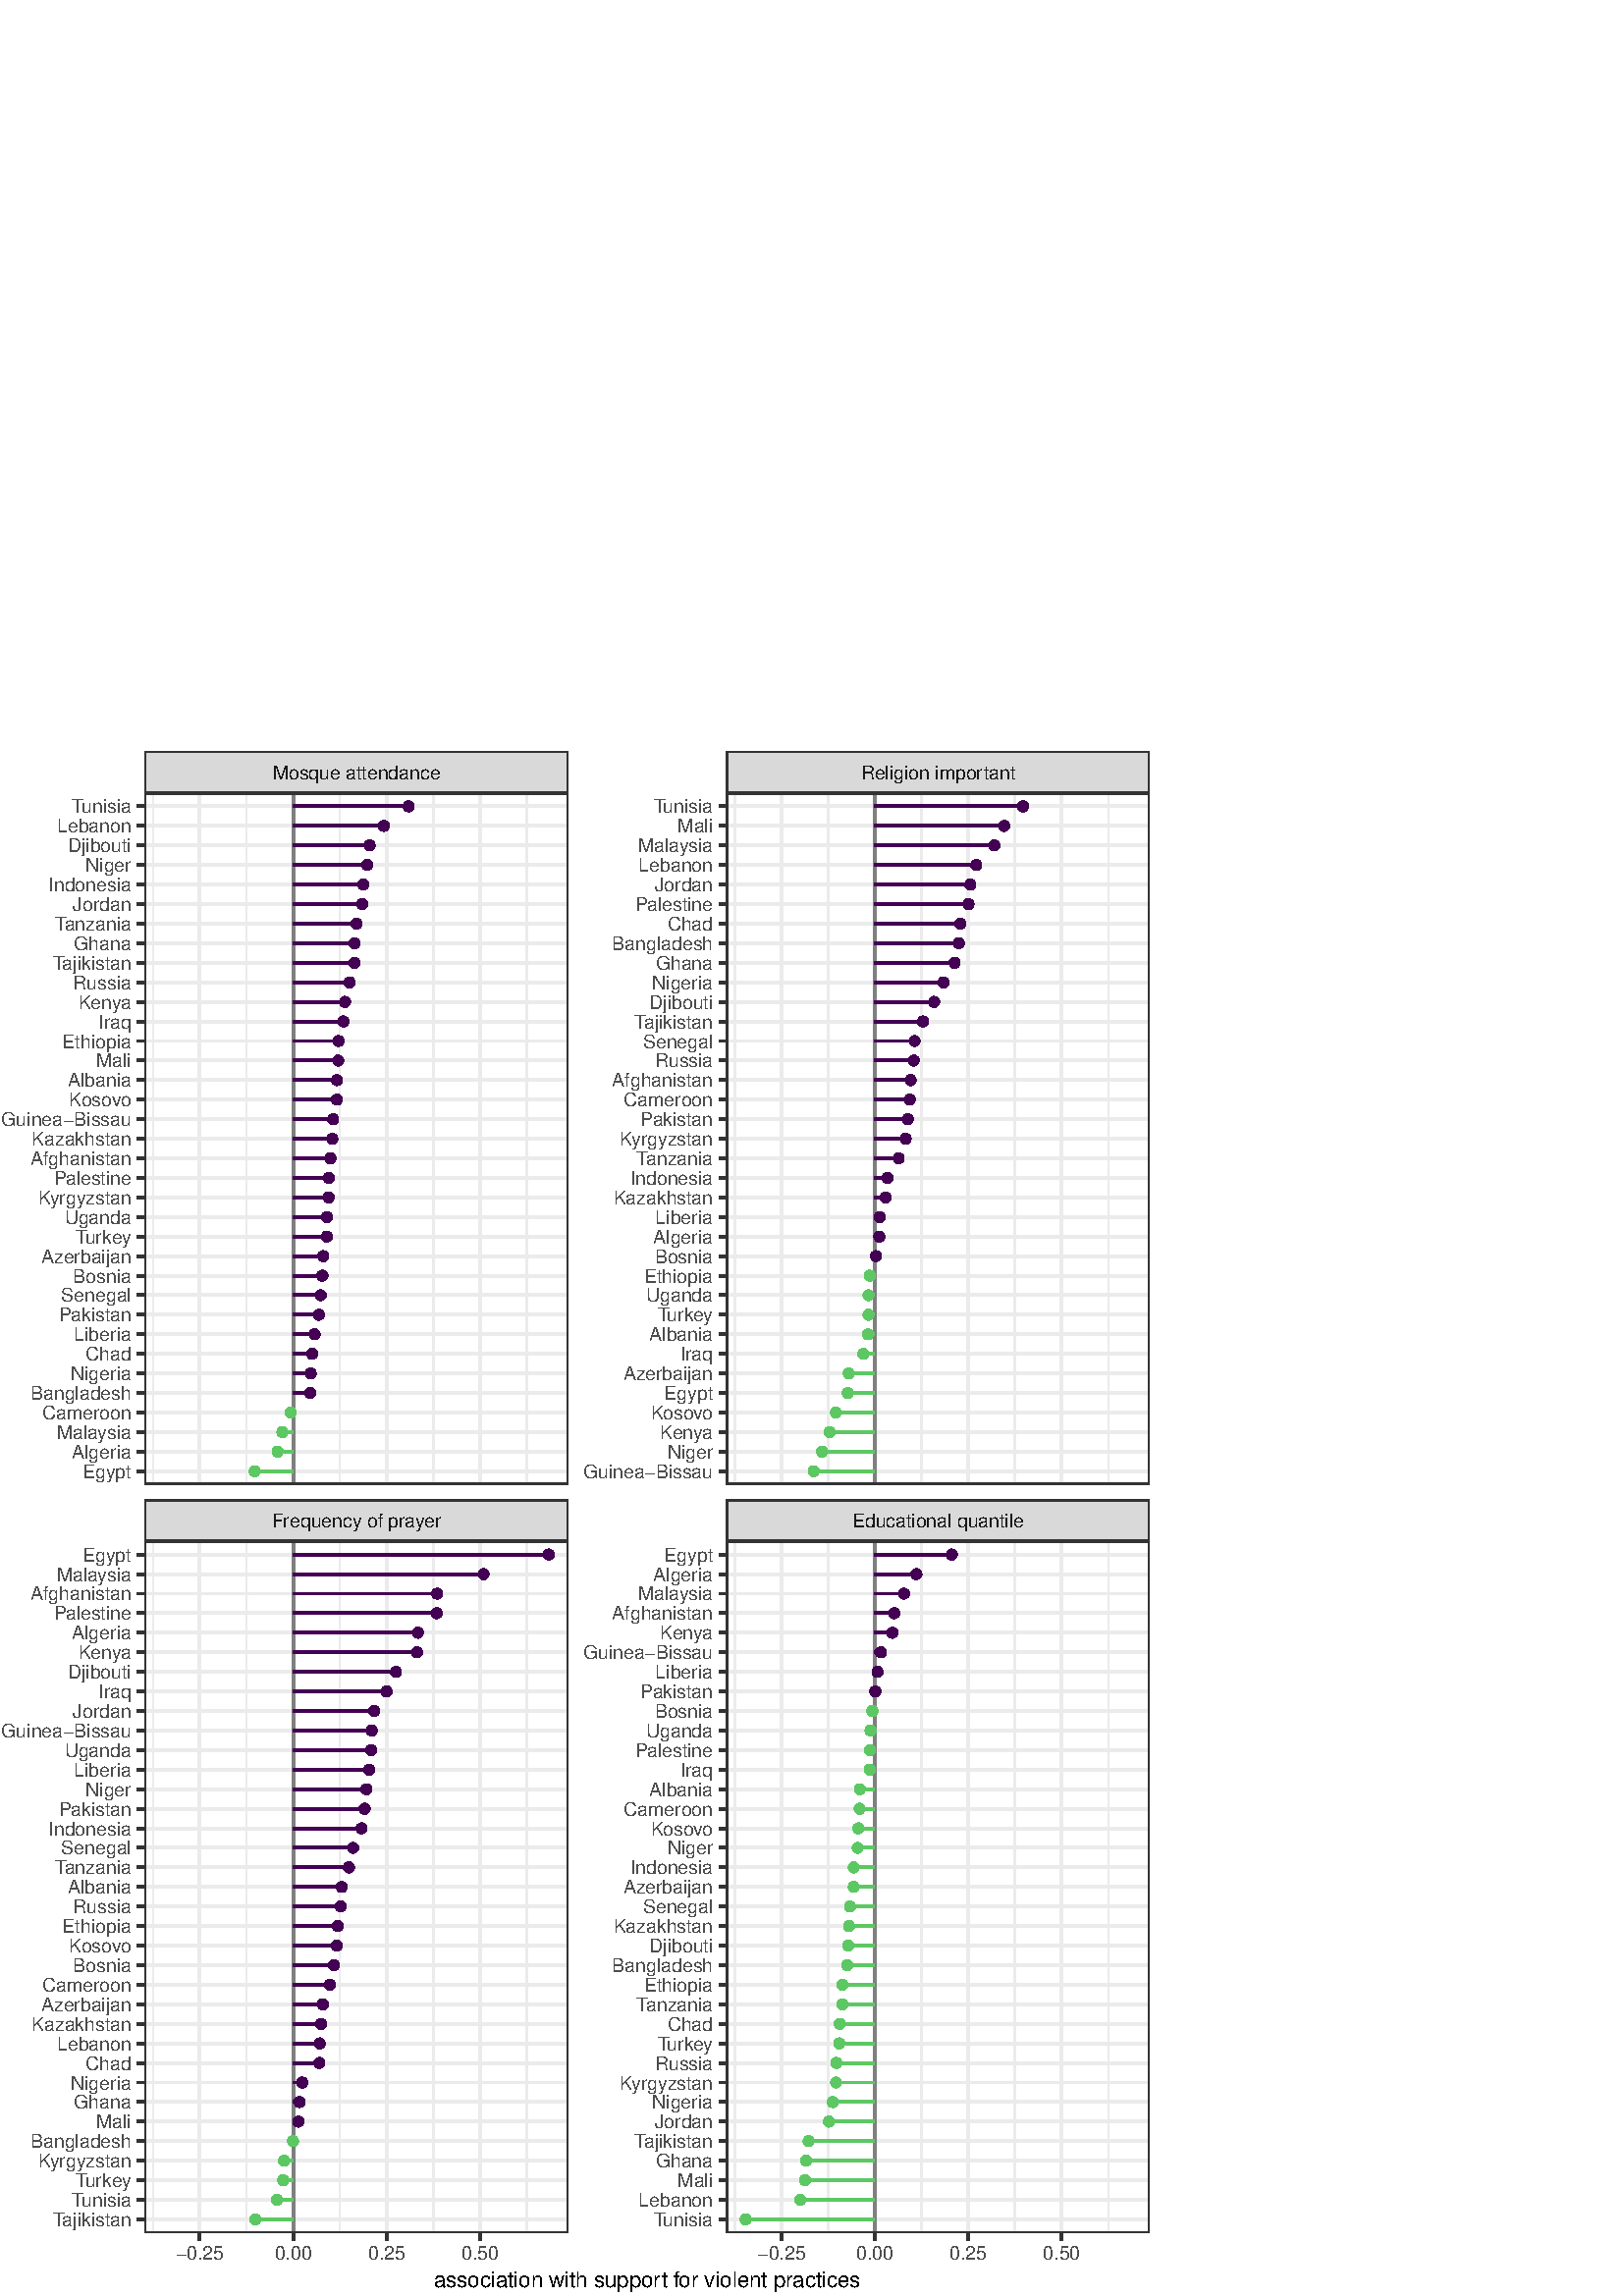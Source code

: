 %!PS-Adobe-3.0 EPSF-3.0
%Produced by poppler pdftops version: 20.12.0 (http://poppler.freedesktop.org)
%%LanguageLevel: 2
%%DocumentSuppliedResources: (atend)
%%BoundingBox: 0 0 422 567
%%HiResBoundingBox: 0 0 422 567
%%DocumentSuppliedResources: (atend)
%%EndComments
%%BeginProlog
%%BeginResource: procset xpdf 3.00 0
%%Copyright: Copyright 1996-2011 Glyph & Cog, LLC
/xpdf 75 dict def xpdf begin
% PDF special state
/pdfDictSize 15 def
/pdfSetup {
  /setpagedevice where {
    pop 2 dict begin
      /Policies 1 dict dup begin /PageSize 6 def end def
      { /Duplex true def } if
    currentdict end setpagedevice
  } {
    pop
  } ifelse
} def
/pdfSetupPaper {
  % Change paper size, but only if different from previous paper size otherwise
  % duplex fails. PLRM specifies a tolerance of 5 pts when matching paper size
  % so we use the same when checking if the size changes.
  /setpagedevice where {
    pop currentpagedevice
    /PageSize known {
      2 copy
      currentpagedevice /PageSize get aload pop
      exch 4 1 roll
      sub abs 5 gt
      3 1 roll
      sub abs 5 gt
      or
    } {
      true
    } ifelse
    {
      2 array astore
      2 dict begin
        /PageSize exch def
        /ImagingBBox null def
      currentdict end
      setpagedevice
    } {
      pop pop
    } ifelse
  } {
    pop
  } ifelse
} def
/pdfStartPage {
  pdfDictSize dict begin
  /pdfFillCS [] def
  /pdfFillXform {} def
  /pdfStrokeCS [] def
  /pdfStrokeXform {} def
  /pdfFill [0] def
  /pdfStroke [0] def
  /pdfFillOP false def
  /pdfStrokeOP false def
  /pdfLastFill false def
  /pdfLastStroke false def
  /pdfTextMat [1 0 0 1 0 0] def
  /pdfFontSize 0 def
  /pdfCharSpacing 0 def
  /pdfTextRender 0 def
  /pdfPatternCS false def
  /pdfTextRise 0 def
  /pdfWordSpacing 0 def
  /pdfHorizScaling 1 def
  /pdfTextClipPath [] def
} def
/pdfEndPage { end } def
% PDF color state
/cs { /pdfFillXform exch def dup /pdfFillCS exch def
      setcolorspace } def
/CS { /pdfStrokeXform exch def dup /pdfStrokeCS exch def
      setcolorspace } def
/sc { pdfLastFill not { pdfFillCS setcolorspace } if
      dup /pdfFill exch def aload pop pdfFillXform setcolor
     /pdfLastFill true def /pdfLastStroke false def } def
/SC { pdfLastStroke not { pdfStrokeCS setcolorspace } if
      dup /pdfStroke exch def aload pop pdfStrokeXform setcolor
     /pdfLastStroke true def /pdfLastFill false def } def
/op { /pdfFillOP exch def
      pdfLastFill { pdfFillOP setoverprint } if } def
/OP { /pdfStrokeOP exch def
      pdfLastStroke { pdfStrokeOP setoverprint } if } def
/fCol {
  pdfLastFill not {
    pdfFillCS setcolorspace
    pdfFill aload pop pdfFillXform setcolor
    pdfFillOP setoverprint
    /pdfLastFill true def /pdfLastStroke false def
  } if
} def
/sCol {
  pdfLastStroke not {
    pdfStrokeCS setcolorspace
    pdfStroke aload pop pdfStrokeXform setcolor
    pdfStrokeOP setoverprint
    /pdfLastStroke true def /pdfLastFill false def
  } if
} def
% build a font
/pdfMakeFont {
  4 3 roll findfont
  4 2 roll matrix scale makefont
  dup length dict begin
    { 1 index /FID ne { def } { pop pop } ifelse } forall
    /Encoding exch def
    currentdict
  end
  definefont pop
} def
/pdfMakeFont16 {
  exch findfont
  dup length dict begin
    { 1 index /FID ne { def } { pop pop } ifelse } forall
    /WMode exch def
    currentdict
  end
  definefont pop
} def
% graphics state operators
/q { gsave pdfDictSize dict begin } def
/Q {
  end grestore
  /pdfLastFill where {
    pop
    pdfLastFill {
      pdfFillOP setoverprint
    } {
      pdfStrokeOP setoverprint
    } ifelse
  } if
} def
/cm { concat } def
/d { setdash } def
/i { setflat } def
/j { setlinejoin } def
/J { setlinecap } def
/M { setmiterlimit } def
/w { setlinewidth } def
% path segment operators
/m { moveto } def
/l { lineto } def
/c { curveto } def
/re { 4 2 roll moveto 1 index 0 rlineto 0 exch rlineto
      neg 0 rlineto closepath } def
/h { closepath } def
% path painting operators
/S { sCol stroke } def
/Sf { fCol stroke } def
/f { fCol fill } def
/f* { fCol eofill } def
% clipping operators
/W { clip newpath } def
/W* { eoclip newpath } def
/Ws { strokepath clip newpath } def
% text state operators
/Tc { /pdfCharSpacing exch def } def
/Tf { dup /pdfFontSize exch def
      dup pdfHorizScaling mul exch matrix scale
      pdfTextMat matrix concatmatrix dup 4 0 put dup 5 0 put
      exch findfont exch makefont setfont } def
/Tr { /pdfTextRender exch def } def
/Tp { /pdfPatternCS exch def } def
/Ts { /pdfTextRise exch def } def
/Tw { /pdfWordSpacing exch def } def
/Tz { /pdfHorizScaling exch def } def
% text positioning operators
/Td { pdfTextMat transform moveto } def
/Tm { /pdfTextMat exch def } def
% text string operators
/xyshow where {
  pop
  /xyshow2 {
    dup length array
    0 2 2 index length 1 sub {
      2 index 1 index 2 copy get 3 1 roll 1 add get
      pdfTextMat dtransform
      4 2 roll 2 copy 6 5 roll put 1 add 3 1 roll dup 4 2 roll put
    } for
    exch pop
    xyshow
  } def
}{
  /xyshow2 {
    currentfont /FontType get 0 eq {
      0 2 3 index length 1 sub {
        currentpoint 4 index 3 index 2 getinterval show moveto
        2 copy get 2 index 3 2 roll 1 add get
        pdfTextMat dtransform rmoveto
      } for
    } {
      0 1 3 index length 1 sub {
        currentpoint 4 index 3 index 1 getinterval show moveto
        2 copy 2 mul get 2 index 3 2 roll 2 mul 1 add get
        pdfTextMat dtransform rmoveto
      } for
    } ifelse
    pop pop
  } def
} ifelse
/cshow where {
  pop
  /xycp {
    0 3 2 roll
    {
      pop pop currentpoint 3 2 roll
      1 string dup 0 4 3 roll put false charpath moveto
      2 copy get 2 index 2 index 1 add get
      pdfTextMat dtransform rmoveto
      2 add
    } exch cshow
    pop pop
  } def
}{
  /xycp {
    currentfont /FontType get 0 eq {
      0 2 3 index length 1 sub {
        currentpoint 4 index 3 index 2 getinterval false charpath moveto
        2 copy get 2 index 3 2 roll 1 add get
        pdfTextMat dtransform rmoveto
      } for
    } {
      0 1 3 index length 1 sub {
        currentpoint 4 index 3 index 1 getinterval false charpath moveto
        2 copy 2 mul get 2 index 3 2 roll 2 mul 1 add get
        pdfTextMat dtransform rmoveto
      } for
    } ifelse
    pop pop
  } def
} ifelse
/Tj {
  fCol
  0 pdfTextRise pdfTextMat dtransform rmoveto
  currentpoint 4 2 roll
  pdfTextRender 1 and 0 eq {
    2 copy xyshow2
  } if
  pdfTextRender 3 and dup 1 eq exch 2 eq or {
    3 index 3 index moveto
    2 copy
    currentfont /FontType get 3 eq { fCol } { sCol } ifelse
    xycp currentpoint stroke moveto
  } if
  pdfTextRender 4 and 0 ne {
    4 2 roll moveto xycp
    /pdfTextClipPath [ pdfTextClipPath aload pop
      {/moveto cvx}
      {/lineto cvx}
      {/curveto cvx}
      {/closepath cvx}
    pathforall ] def
    currentpoint newpath moveto
  } {
    pop pop pop pop
  } ifelse
  0 pdfTextRise neg pdfTextMat dtransform rmoveto
} def
/TJm { 0.001 mul pdfFontSize mul pdfHorizScaling mul neg 0
       pdfTextMat dtransform rmoveto } def
/TJmV { 0.001 mul pdfFontSize mul neg 0 exch
        pdfTextMat dtransform rmoveto } def
/Tclip { pdfTextClipPath cvx exec clip newpath
         /pdfTextClipPath [] def } def
/Tclip* { pdfTextClipPath cvx exec eoclip newpath
         /pdfTextClipPath [] def } def
% Level 2/3 image operators
/pdfImBuf 100 string def
/pdfImStr {
  2 copy exch length lt {
    2 copy get exch 1 add exch
  } {
    ()
  } ifelse
} def
/skipEOD {
  { currentfile pdfImBuf readline
    not { pop exit } if
    (%-EOD-) eq { exit } if } loop
} def
/pdfIm { image skipEOD } def
/pdfImM { fCol imagemask skipEOD } def
/pr { 2 index 2 index 3 2 roll putinterval 4 add } def
/pdfImClip {
  gsave
  0 2 4 index length 1 sub {
    dup 4 index exch 2 copy
    get 5 index div put
    1 add 3 index exch 2 copy
    get 3 index div put
  } for
  pop pop rectclip
} def
/pdfImClipEnd { grestore } def
% shading operators
/colordelta {
  false 0 1 3 index length 1 sub {
    dup 4 index exch get 3 index 3 2 roll get sub abs 0.004 gt {
      pop true
    } if
  } for
  exch pop exch pop
} def
/funcCol { func n array astore } def
/funcSH {
  dup 0 eq {
    true
  } {
    dup 6 eq {
      false
    } {
      4 index 4 index funcCol dup
      6 index 4 index funcCol dup
      3 1 roll colordelta 3 1 roll
      5 index 5 index funcCol dup
      3 1 roll colordelta 3 1 roll
      6 index 8 index funcCol dup
      3 1 roll colordelta 3 1 roll
      colordelta or or or
    } ifelse
  } ifelse
  {
    1 add
    4 index 3 index add 0.5 mul exch 4 index 3 index add 0.5 mul exch
    6 index 6 index 4 index 4 index 4 index funcSH
    2 index 6 index 6 index 4 index 4 index funcSH
    6 index 2 index 4 index 6 index 4 index funcSH
    5 3 roll 3 2 roll funcSH pop pop
  } {
    pop 3 index 2 index add 0.5 mul 3 index  2 index add 0.5 mul
    funcCol sc
    dup 4 index exch mat transform m
    3 index 3 index mat transform l
    1 index 3 index mat transform l
    mat transform l pop pop h f*
  } ifelse
} def
/axialCol {
  dup 0 lt {
    pop t0
  } {
    dup 1 gt {
      pop t1
    } {
      dt mul t0 add
    } ifelse
  } ifelse
  func n array astore
} def
/axialSH {
  dup 0 eq {
    true
  } {
    dup 8 eq {
      false
    } {
      2 index axialCol 2 index axialCol colordelta
    } ifelse
  } ifelse
  {
    1 add 3 1 roll 2 copy add 0.5 mul
    dup 4 3 roll exch 4 index axialSH
    exch 3 2 roll axialSH
  } {
    pop 2 copy add 0.5 mul
    axialCol sc
    exch dup dx mul x0 add exch dy mul y0 add
    3 2 roll dup dx mul x0 add exch dy mul y0 add
    dx abs dy abs ge {
      2 copy yMin sub dy mul dx div add yMin m
      yMax sub dy mul dx div add yMax l
      2 copy yMax sub dy mul dx div add yMax l
      yMin sub dy mul dx div add yMin l
      h f*
    } {
      exch 2 copy xMin sub dx mul dy div add xMin exch m
      xMax sub dx mul dy div add xMax exch l
      exch 2 copy xMax sub dx mul dy div add xMax exch l
      xMin sub dx mul dy div add xMin exch l
      h f*
    } ifelse
  } ifelse
} def
/radialCol {
  dup t0 lt {
    pop t0
  } {
    dup t1 gt {
      pop t1
    } if
  } ifelse
  func n array astore
} def
/radialSH {
  dup 0 eq {
    true
  } {
    dup 8 eq {
      false
    } {
      2 index dt mul t0 add radialCol
      2 index dt mul t0 add radialCol colordelta
    } ifelse
  } ifelse
  {
    1 add 3 1 roll 2 copy add 0.5 mul
    dup 4 3 roll exch 4 index radialSH
    exch 3 2 roll radialSH
  } {
    pop 2 copy add 0.5 mul dt mul t0 add
    radialCol sc
    encl {
      exch dup dx mul x0 add exch dup dy mul y0 add exch dr mul r0 add
      0 360 arc h
      dup dx mul x0 add exch dup dy mul y0 add exch dr mul r0 add
      360 0 arcn h f
    } {
      2 copy
      dup dx mul x0 add exch dup dy mul y0 add exch dr mul r0 add
      a1 a2 arcn
      dup dx mul x0 add exch dup dy mul y0 add exch dr mul r0 add
      a2 a1 arcn h
      dup dx mul x0 add exch dup dy mul y0 add exch dr mul r0 add
      a1 a2 arc
      dup dx mul x0 add exch dup dy mul y0 add exch dr mul r0 add
      a2 a1 arc h f
    } ifelse
  } ifelse
} def
end
%%EndResource
%%EndProlog
%%BeginSetup
xpdf begin
/F7_0 /Helvetica 1 1
[ /.notdef/.notdef/.notdef/.notdef/.notdef/.notdef/.notdef/.notdef
  /.notdef/.notdef/.notdef/.notdef/.notdef/.notdef/.notdef/.notdef
  /.notdef/.notdef/.notdef/.notdef/.notdef/.notdef/.notdef/.notdef
  /.notdef/.notdef/.notdef/.notdef/.notdef/.notdef/.notdef/.notdef
  /space/exclam/quotedbl/numbersign/dollar/percent/ampersand/quotesingle
  /parenleft/parenright/asterisk/plus/comma/minus/period/slash
  /zero/one/two/three/four/five/six/seven
  /eight/nine/colon/semicolon/less/equal/greater/question
  /at/A/B/C/D/E/F/G
  /H/I/J/K/L/M/N/O
  /P/Q/R/S/T/U/V/W
  /X/Y/Z/bracketleft/backslash/bracketright/asciicircum/underscore
  /quoteleft/a/b/c/d/e/f/g
  /h/i/j/k/l/m/n/o
  /p/q/r/s/t/u/v/w
  /x/y/z/braceleft/bar/braceright/asciitilde/bullet
  /Euro/bullet/quotesinglbase/florin/quotedblbase/ellipsis/dagger/daggerdbl
  /circumflex/perthousand/Scaron/guilsinglleft/OE/bullet/Zcaron/bullet
  /dotlessi/grave/acute/circumflex/tilde/macron/breve/dotaccent
  /dieresis/.notdef/ring/cedilla/.notdef/hungarumlaut/ogonek/caron
  /space/exclamdown/cent/sterling/currency/yen/brokenbar/section
  /dieresis/copyright/ordfeminine/guillemotleft/logicalnot/hyphen/registered/macron
  /degree/plusminus/twosuperior/threesuperior/acute/mu/paragraph/periodcentered
  /cedilla/onesuperior/ordmasculine/guillemotright/onequarter/onehalf/threequarters/questiondown
  /Agrave/Aacute/Acircumflex/Atilde/Adieresis/Aring/AE/Ccedilla
  /Egrave/Eacute/Ecircumflex/Edieresis/Igrave/Iacute/Icircumflex/Idieresis
  /Eth/Ntilde/Ograve/Oacute/Ocircumflex/Otilde/Odieresis/multiply
  /Oslash/Ugrave/Uacute/Ucircumflex/Udieresis/Yacute/Thorn/germandbls
  /agrave/aacute/acircumflex/atilde/adieresis/aring/ae/ccedilla
  /egrave/eacute/ecircumflex/edieresis/igrave/iacute/icircumflex/idieresis
  /eth/ntilde/ograve/oacute/ocircumflex/otilde/odieresis/divide
  /oslash/ugrave/uacute/ucircumflex/udieresis/yacute/thorn/ydieresis]
pdfMakeFont
%%EndSetup
pdfStartPage
%%EndPageSetup
[] 0 d
1 i
0 j
0 J
10 M
1 w
/DeviceGray {} cs
[0] sc
/DeviceGray {} CS
[0] SC
false op
false OP
{} settransfer
0 0 422 567 re
W
q
q
[1 0 0 1 -5 -4] cm
q
[1 0 0 1 0 0] cm
0 0 432 576 re
W
1 J
1 j
q
Q
q
Q
q
Q
q
Q
q
0 0 432 576 re
W
userdict /ICCBased-10-0-1 [ /CIEBasedABC
<<
%LCMS2: Save previous definition of lcms2gammaproc0 on the operand stack
currentdict /lcms2gammaproc0 known { /lcms2gammaproc0 load } { null } ifelse
%LCMS2: Save previous definition of lcms2gammaproc1 on the operand stack
currentdict /lcms2gammaproc1 known { /lcms2gammaproc1 load } { null } ifelse
%LCMS2: Save previous definition of lcms2gammaproc2 on the operand stack
currentdict /lcms2gammaproc2 known { /lcms2gammaproc2 load } { null } ifelse
%LCMS2: Save previous definition of lcms2gammatable on the operand stack
currentdict /lcms2gammatable known { /lcms2gammatable load } { null } ifelse
/lcms2gammatable [
  0 5 10 15 20 25 30 35 40 45 
  50 55 59 64 69 74 79 84 89 94 
  99 104 109 114 119 124 129 134 139 144 
  149 154 159 164 169 174 178 183 188 193 
  198 203 208 213 219 224 229 235 240 246 
  251 257 263 269 275 281 287 293 299 306 
  312 318 325 332 338 345 352 359 366 373 
  380 387 395 402 410 417 425 433 441 449 
  457 465 473 481 489 498 506 515 524 532 
  541 550 559 568 577 587 596 605 615 625 
  634 644 654 664 674 684 694 705 715 725 
  736 747 757 768 779 790 801 813 824 835 
  847 858 870 882 894 906 918 930 942 954 
  967 979 992 1004 1017 1030 1043 1056 1069 1083 
  1096 1109 1123 1137 1150 1164 1178 1192 1206 1220 
  1235 1249 1264 1278 1293 1308 1323 1338 1353 1368 
  1383 1399 1414 1430 1446 1461 1477 1493 1509 1526 
  1542 1558 1575 1591 1608 1625 1642 1659 1676 1693 
  1711 1728 1745 1763 1781 1799 1817 1835 1853 1871 
  1889 1908 1926 1945 1964 1983 2002 2021 2040 2059 
  2079 2098 2118 2138 2158 2178 2198 2218 2238 2258 
  2279 2299 2320 2341 2362 2383 2404 2425 2447 2468 
  2490 2511 2533 2555 2577 2599 2621 2644 2666 2689 
  2712 2734 2757 2780 2803 2827 2850 2873 2897 2921 
  2944 2968 2992 3016 3041 3065 3090 3114 3139 3164 
  3189 3214 3239 3264 3289 3315 3341 3366 3392 3418 
  3444 3470 3497 3523 3550 3576 3603 3630 3657 3684 
  3711 3739 3766 3794 3822 3849 3877 3905 3934 3962 
  3990 4019 4047 4076 4105 4134 4163 4193 4222 4251 
  4281 4311 4341 4371 4401 4431 4461 4492 4522 4553 
  4584 4615 4646 4677 4708 4740 4771 4803 4835 4867 
  4899 4931 4963 4995 5028 5061 5093 5126 5159 5193 
  5226 5259 5293 5326 5360 5394 5428 5462 5496 5531 
  5565 5600 5635 5670 5705 5740 5775 5810 5846 5882 
  5917 5953 5989 6025 6062 6098 6135 6171 6208 6245 
  6282 6319 6357 6394 6432 6469 6507 6545 6583 6621 
  6660 6698 6737 6775 6814 6853 6892 6932 6971 7011 
  7050 7090 7130 7170 7210 7250 7291 7331 7372 7413 
  7454 7495 7536 7577 7619 7660 7702 7744 7786 7828 
  7870 7913 7955 7998 8041 8084 8127 8170 8213 8257 
  8300 8344 8388 8432 8476 8520 8565 8609 8654 8699 
  8743 8789 8834 8879 8925 8970 9016 9062 9108 9154 
  9200 9247 9293 9340 9387 9434 9481 9528 9576 9623 
  9671 9719 9767 9815 9863 9911 9960 10008 10057 10106 
  10155 10204 10253 10303 10353 10402 10452 10502 10552 10603 
  10653 10704 10754 10805 10856 10907 10959 11010 11062 11113 
  11165 11217 11269 11321 11374 11426 11479 11532 11585 11638 
  11691 11745 11798 11852 11906 11959 12014 12068 12122 12177 
  12231 12286 12341 12396 12452 12507 12562 12618 12674 12730 
  12786 12842 12899 12955 13012 13069 13126 13183 13240 13297 
  13355 13413 13470 13528 13587 13645 13703 13762 13821 13879 
  13938 13998 14057 14116 14176 14236 14295 14356 14416 14476 
  14536 14597 14658 14719 14780 14841 14902 14964 15026 15087 
  15149 15211 15274 15336 15399 15461 15524 15587 15650 15713 
  15777 15840 15904 15968 16032 16096 16161 16225 16290 16354 
  16419 16484 16550 16615 16681 16746 16812 16878 16944 17010 
  17077 17143 17210 17277 17344 17411 17479 17546 17614 17682 
  17749 17818 17886 17954 18023 18091 18160 18229 18299 18368 
  18437 18507 18577 18647 18717 18787 18857 18928 18999 19069 
  19140 19212 19283 19354 19426 19498 19570 19642 19714 19786 
  19859 19932 20005 20078 20151 20224 20297 20371 20445 20519 
  20593 20667 20742 20816 20891 20966 21041 21116 21191 21267 
  21343 21418 21494 21570 21647 21723 21800 21877 21954 22031 
  22108 22185 22263 22340 22418 22496 22575 22653 22731 22810 
  22889 22968 23047 23126 23206 23285 23365 23445 23525 23605 
  23686 23766 23847 23928 24009 24090 24172 24253 24335 24417 
  24499 24581 24663 24746 24828 24911 24994 25077 25161 25244 
  25328 25411 25495 25579 25664 25748 25833 25917 26002 26087 
  26173 26258 26344 26429 26515 26601 26687 26774 26860 26947 
  27034 27121 27208 27295 27383 27471 27559 27647 27735 27823 
  27912 28000 28089 28178 28267 28356 28446 28536 28625 28715 
  28806 28896 28986 29077 29168 29259 29350 29441 29533 29624 
  29716 29808 29900 29992 30085 30177 30270 30363 30456 30550 
  30643 30737 30830 30924 31018 31113 31207 31302 31397 31492 
  31587 31682 31777 31873 31969 32065 32161 32257 32354 32450 
  32547 32644 32741 32839 32936 33034 33131 33229 33328 33426 
  33524 33623 33722 33821 33920 34019 34119 34219 34318 34418 
  34519 34619 34719 34820 34921 35022 35123 35225 35326 35428 
  35530 35632 35734 35836 35939 36042 36145 36248 36351 36454 
  36558 36662 36766 36870 36974 37078 37183 37288 37393 37498 
  37603 37709 37814 37920 38026 38132 38239 38345 38452 38559 
  38666 38773 38880 38988 39096 39204 39312 39420 39528 39637 
  39746 39855 39964 40073 40183 40292 40402 40512 40622 40733 
  40843 40954 41065 41176 41287 41398 41510 41622 41734 41846 
  41958 42070 42183 42296 42409 42522 42635 42749 42862 42976 
  43090 43204 43319 43433 43548 43663 43778 43893 44009 44124 
  44240 44356 44472 44589 44705 44822 44939 45056 45173 45290 
  45408 45526 45643 45762 45880 45998 46117 46236 46355 46474 
  46593 46713 46832 46952 47072 47193 47313 47434 47554 47675 
  47797 47918 48039 48161 48283 48405 48527 48650 48772 48895 
  49018 49141 49264 49388 49511 49635 49759 49883 50008 50132 
  50257 50382 50507 50632 50758 50883 51009 51135 51261 51388 
  51514 51641 51768 51895 52022 52150 52277 52405 52533 52661 
  52790 52918 53047 53176 53305 53434 53564 53694 53823 53953 
  54084 54214 54345 54475 54606 54737 54869 55000 55132 55264 
  55396 55528 55660 55793 55926 56059 56192 56325 56458 56592 
  56726 56860 56994 57129 57263 57398 57533 57668 57804 57939 
  58075 58211 58347 58483 58620 58756 58893 59030 59167 59305 
  59442 59580 59718 59856 59995 60133 60272 60411 60550 60689 
  60828 60968 61108 61248 61388 61528 61669 61810 61951 62092 
  62233 62375 62516 62658 62800 62942 63085 63227 63370 63513 
  63656 63800 63943 64087 64231 64375 64519 64664 64809 64954 
  65099 65244 65389 65535 ] def
/lcms2gammaproc0 {
  dup 0.0 lt { pop 0.0 } if dup 1.0 gt { pop 1.0 } if 
  //lcms2gammatable dup length 1 sub 3 -1 roll mul dup dup floor cvi exch ceiling cvi 3 index exch get
  4 -1 roll 3 -1 roll get dup 3 1 roll sub 3 -1 roll dup floor cvi sub mul add 65535 div
} bind def
%LCMS2: Restore previous definition of lcms2gammatable
dup null eq { pop currentdict /lcms2gammatable undef } { /lcms2gammatable exch def } ifelse
/lcms2gammaproc1 /lcms2gammaproc0 load def
/lcms2gammaproc2 /lcms2gammaproc1 load def
/DecodeABC [
   /lcms2gammaproc0 load
   /lcms2gammaproc1 load
   /lcms2gammaproc2 load
]
%LCMS2: Restore previous definition of lcms2gammaproc2
3 -1 roll dup null eq { pop currentdict /lcms2gammaproc2 undef } { /lcms2gammaproc2 exch def } ifelse
%LCMS2: Restore previous definition of lcms2gammaproc1
3 -1 roll dup null eq { pop currentdict /lcms2gammaproc1 undef } { /lcms2gammaproc1 exch def } ifelse
%LCMS2: Restore previous definition of lcms2gammaproc0
3 -1 roll dup null eq { pop currentdict /lcms2gammaproc0 undef } { /lcms2gammaproc0 exch def } ifelse
/MatrixABC [ 0.436 0.222 0.014 0.385 0.717 0.097 0.143 0.061 0.714 ]
/RangeLMN [ 0.0 0.964 0.0 1.0 0.0 0.825 ]
/BlackPoint [0.0 0.0 0.0]
/WhitePoint [0.964 1.0 0.825]
/RenderingIntent (Perceptual)
>>
]
 put
ICCBased-10-0-1 {} cs
[0 0 0] sc
[1 1 1] sc
ICCBased-10-0-1 {} CS
[0 0 0] SC
[1 1 1] SC
1.07 w
[] 0 d
1 J
1 j
10 M
0 0 432 576 re
f
0 0 432 576 re
S
Q
q
Q
q
58.07 301.61 155.19 253.58 re
W
ICCBased-10-0-1 {} cs
[0 0 0] sc
[1 1 1] sc
58.07 301.61 155.19 253.58 re
f
ICCBased-10-0-1 {} CS
[0 0 0] SC
[0.922 0.922 0.922] SC
0.53 w
[] 0 d
0 J
1 j
10 M
61.12 301.61 m
61.12 555.19 l
S
95.36 301.61 m
95.36 555.19 l
S
129.61 301.61 m
129.61 555.19 l
S
163.86 301.61 m
163.86 555.19 l
S
198.11 301.61 m
198.11 555.19 l
S
1.07 w
[] 0 d
58.07 306.49 m
213.26 306.49 l
S
58.07 313.66 m
213.26 313.66 l
S
58.07 320.83 m
213.26 320.83 l
S
58.07 328 m
213.26 328 l
S
58.07 335.17 m
213.26 335.17 l
S
58.07 342.34 m
213.26 342.34 l
S
58.07 349.51 m
213.26 349.51 l
S
58.07 356.69 m
213.26 356.69 l
S
58.07 363.86 m
213.26 363.86 l
S
58.07 371.03 m
213.26 371.03 l
S
58.07 378.2 m
213.26 378.2 l
S
58.07 385.37 m
213.26 385.37 l
S
58.07 392.54 m
213.26 392.54 l
S
58.07 399.71 m
213.26 399.71 l
S
58.07 406.88 m
213.26 406.88 l
S
58.07 414.06 m
213.26 414.06 l
S
58.07 421.23 m
213.26 421.23 l
S
58.07 428.4 m
213.26 428.4 l
S
58.07 435.57 m
213.26 435.57 l
S
58.07 442.74 m
213.26 442.74 l
S
58.07 449.91 m
213.26 449.91 l
S
58.07 457.08 m
213.26 457.08 l
S
58.07 464.26 m
213.26 464.26 l
S
58.07 471.43 m
213.26 471.43 l
S
58.07 478.6 m
213.26 478.6 l
S
58.07 485.77 m
213.26 485.77 l
S
58.07 492.94 m
213.26 492.94 l
S
58.07 500.11 m
213.26 500.11 l
S
58.07 507.28 m
213.26 507.28 l
S
58.07 514.45 m
213.26 514.45 l
S
58.07 521.63 m
213.26 521.63 l
S
58.07 528.8 m
213.26 528.8 l
S
58.07 535.97 m
213.26 535.97 l
S
58.07 543.14 m
213.26 543.14 l
S
58.07 550.31 m
213.26 550.31 l
S
78.24 301.61 m
78.24 555.19 l
S
112.49 301.61 m
112.49 555.19 l
S
146.74 301.61 m
146.74 555.19 l
S
180.99 301.61 m
180.99 555.19 l
S
[0.498 0.498 0.498] SC
112.49 301.61 m
112.49 555.19 l
S
[0.267 0.004 0.329] SC
118.73 335.17 m
112.49 335.17 l
S
118.94 342.34 m
112.49 342.34 l
S
119.44 349.51 m
112.49 349.51 l
S
120.34 356.69 m
112.49 356.69 l
S
121.91 363.86 m
112.49 363.86 l
S
122.57 371.03 m
112.49 371.03 l
S
123.2 378.2 m
112.49 378.2 l
S
123.54 385.37 m
112.49 385.37 l
S
124.86 392.54 m
112.49 392.54 l
S
124.92 399.71 m
112.49 399.71 l
S
125.5 406.88 m
112.49 406.88 l
S
125.55 414.06 m
112.49 414.06 l
S
126.15 421.23 m
112.49 421.23 l
S
126.85 428.4 m
112.49 428.4 l
S
127.15 435.57 m
112.49 435.57 l
S
128.51 442.74 m
112.49 442.74 l
S
128.55 449.91 m
112.49 449.91 l
S
129 457.08 m
112.49 457.08 l
S
129.11 464.26 m
112.49 464.26 l
S
130.89 471.43 m
112.49 471.43 l
S
131.5 478.6 m
112.49 478.6 l
S
133.18 485.77 m
112.49 485.77 l
S
135.01 492.94 m
112.49 492.94 l
S
135.02 500.11 m
112.49 500.11 l
S
135.73 507.28 m
112.49 507.28 l
S
137.79 514.45 m
112.49 514.45 l
S
138.19 521.63 m
112.49 521.63 l
S
139.65 528.8 m
112.49 528.8 l
S
140.54 535.97 m
112.49 535.97 l
S
145.74 543.14 m
112.49 543.14 l
S
154.83 550.31 m
112.49 550.31 l
S
[0.267 0.004 0.329] sc
0.71 w
[] 0 d
1 J
117.05 335.17 m
117.05 336.1 117.81 336.86 118.73 336.86 c
119.66 336.86 120.42 336.1 120.42 335.17 c
120.42 334.24 119.66 333.48 118.73 333.48 c
117.81 333.48 117.05 334.24 117.05 335.17 c
f
117.05 335.17 m
117.05 336.1 117.81 336.86 118.73 336.86 c
119.66 336.86 120.42 336.1 120.42 335.17 c
120.42 334.24 119.66 333.48 118.73 333.48 c
117.81 333.48 117.05 334.24 117.05 335.17 c
S
117.25 342.34 m
117.25 343.27 118.01 344.03 118.94 344.03 c
119.86 344.03 120.62 343.27 120.62 342.34 c
120.62 341.41 119.86 340.66 118.94 340.66 c
118.01 340.66 117.25 341.41 117.25 342.34 c
f
117.25 342.34 m
117.25 343.27 118.01 344.03 118.94 344.03 c
119.86 344.03 120.62 343.27 120.62 342.34 c
120.62 341.41 119.86 340.66 118.94 340.66 c
118.01 340.66 117.25 341.41 117.25 342.34 c
S
117.76 349.51 m
117.76 350.44 118.52 351.2 119.44 351.2 c
120.37 351.2 121.13 350.44 121.13 349.51 c
121.13 348.59 120.37 347.83 119.44 347.83 c
118.52 347.83 117.76 348.59 117.76 349.51 c
f
117.76 349.51 m
117.76 350.44 118.52 351.2 119.44 351.2 c
120.37 351.2 121.13 350.44 121.13 349.51 c
121.13 348.59 120.37 347.83 119.44 347.83 c
118.52 347.83 117.76 348.59 117.76 349.51 c
S
118.65 356.69 m
118.65 357.61 119.41 358.37 120.34 358.37 c
121.27 358.37 122.03 357.61 122.03 356.69 c
122.03 355.76 121.27 355 120.34 355 c
119.41 355 118.65 355.76 118.65 356.69 c
f
118.65 356.69 m
118.65 357.61 119.41 358.37 120.34 358.37 c
121.27 358.37 122.03 357.61 122.03 356.69 c
122.03 355.76 121.27 355 120.34 355 c
119.41 355 118.65 355.76 118.65 356.69 c
S
120.23 363.86 m
120.23 364.79 120.99 365.55 121.91 365.55 c
122.84 365.55 123.6 364.79 123.6 363.86 c
123.6 362.93 122.84 362.17 121.91 362.17 c
120.99 362.17 120.23 362.93 120.23 363.86 c
f
120.23 363.86 m
120.23 364.79 120.99 365.55 121.91 365.55 c
122.84 365.55 123.6 364.79 123.6 363.86 c
123.6 362.93 122.84 362.17 121.91 362.17 c
120.99 362.17 120.23 362.93 120.23 363.86 c
S
120.89 371.03 m
120.89 371.96 121.65 372.72 122.57 372.72 c
123.5 372.72 124.26 371.96 124.26 371.03 c
124.26 370.1 123.5 369.34 122.57 369.34 c
121.65 369.34 120.89 370.1 120.89 371.03 c
f
120.89 371.03 m
120.89 371.96 121.65 372.72 122.57 372.72 c
123.5 372.72 124.26 371.96 124.26 371.03 c
124.26 370.1 123.5 369.34 122.57 369.34 c
121.65 369.34 120.89 370.1 120.89 371.03 c
S
121.51 378.2 m
121.51 379.13 122.27 379.89 123.2 379.89 c
124.13 379.89 124.89 379.13 124.89 378.2 c
124.89 377.27 124.13 376.51 123.2 376.51 c
122.27 376.51 121.51 377.27 121.51 378.2 c
f
121.51 378.2 m
121.51 379.13 122.27 379.89 123.2 379.89 c
124.13 379.89 124.89 379.13 124.89 378.2 c
124.89 377.27 124.13 376.51 123.2 376.51 c
122.27 376.51 121.51 377.27 121.51 378.2 c
S
121.85 385.37 m
121.85 386.3 122.61 387.06 123.54 387.06 c
124.46 387.06 125.22 386.3 125.22 385.37 c
125.22 384.44 124.46 383.68 123.54 383.68 c
122.61 383.68 121.85 384.44 121.85 385.37 c
f
121.85 385.37 m
121.85 386.3 122.61 387.06 123.54 387.06 c
124.46 387.06 125.22 386.3 125.22 385.37 c
125.22 384.44 124.46 383.68 123.54 383.68 c
122.61 383.68 121.85 384.44 121.85 385.37 c
S
123.17 392.54 m
123.17 393.47 123.93 394.23 124.86 394.23 c
125.78 394.23 126.54 393.47 126.54 392.54 c
126.54 391.61 125.78 390.85 124.86 390.85 c
123.93 390.85 123.17 391.61 123.17 392.54 c
f
123.17 392.54 m
123.17 393.47 123.93 394.23 124.86 394.23 c
125.78 394.23 126.54 393.47 126.54 392.54 c
126.54 391.61 125.78 390.85 124.86 390.85 c
123.93 390.85 123.17 391.61 123.17 392.54 c
S
123.23 399.71 m
123.23 400.64 123.99 401.4 124.92 401.4 c
125.85 401.4 126.61 400.64 126.61 399.71 c
126.61 398.79 125.85 398.03 124.92 398.03 c
123.99 398.03 123.23 398.79 123.23 399.71 c
f
123.23 399.71 m
123.23 400.64 123.99 401.4 124.92 401.4 c
125.85 401.4 126.61 400.64 126.61 399.71 c
126.61 398.79 125.85 398.03 124.92 398.03 c
123.99 398.03 123.23 398.79 123.23 399.71 c
S
123.81 406.88 m
123.81 407.81 124.57 408.57 125.5 408.57 c
126.43 408.57 127.18 407.81 127.18 406.88 c
127.18 405.96 126.43 405.2 125.5 405.2 c
124.57 405.2 123.81 405.96 123.81 406.88 c
f
123.81 406.88 m
123.81 407.81 124.57 408.57 125.5 408.57 c
126.43 408.57 127.18 407.81 127.18 406.88 c
127.18 405.96 126.43 405.2 125.5 405.2 c
124.57 405.2 123.81 405.96 123.81 406.88 c
S
123.86 414.06 m
123.86 414.98 124.62 415.74 125.55 415.74 c
126.48 415.74 127.24 414.98 127.24 414.06 c
127.24 413.13 126.48 412.37 125.55 412.37 c
124.62 412.37 123.86 413.13 123.86 414.06 c
f
123.86 414.06 m
123.86 414.98 124.62 415.74 125.55 415.74 c
126.48 415.74 127.24 414.98 127.24 414.06 c
127.24 413.13 126.48 412.37 125.55 412.37 c
124.62 412.37 123.86 413.13 123.86 414.06 c
S
124.47 421.23 m
124.47 422.16 125.23 422.92 126.15 422.92 c
127.08 422.92 127.84 422.16 127.84 421.23 c
127.84 420.3 127.08 419.54 126.15 419.54 c
125.23 419.54 124.47 420.3 124.47 421.23 c
f
124.47 421.23 m
124.47 422.16 125.23 422.92 126.15 422.92 c
127.08 422.92 127.84 422.16 127.84 421.23 c
127.84 420.3 127.08 419.54 126.15 419.54 c
125.23 419.54 124.47 420.3 124.47 421.23 c
S
125.16 428.4 m
125.16 429.33 125.92 430.09 126.85 430.09 c
127.77 430.09 128.53 429.33 128.53 428.4 c
128.53 427.47 127.77 426.71 126.85 426.71 c
125.92 426.71 125.16 427.47 125.16 428.4 c
f
125.16 428.4 m
125.16 429.33 125.92 430.09 126.85 430.09 c
127.77 430.09 128.53 429.33 128.53 428.4 c
128.53 427.47 127.77 426.71 126.85 426.71 c
125.92 426.71 125.16 427.47 125.16 428.4 c
S
125.46 435.57 m
125.46 436.5 126.22 437.26 127.15 437.26 c
128.08 437.26 128.84 436.5 128.84 435.57 c
128.84 434.64 128.08 433.88 127.15 433.88 c
126.22 433.88 125.46 434.64 125.46 435.57 c
f
125.46 435.57 m
125.46 436.5 126.22 437.26 127.15 437.26 c
128.08 437.26 128.84 436.5 128.84 435.57 c
128.84 434.64 128.08 433.88 127.15 433.88 c
126.22 433.88 125.46 434.64 125.46 435.57 c
S
126.83 442.74 m
126.83 443.67 127.59 444.43 128.51 444.43 c
129.44 444.43 130.2 443.67 130.2 442.74 c
130.2 441.81 129.44 441.05 128.51 441.05 c
127.59 441.05 126.83 441.81 126.83 442.74 c
f
126.83 442.74 m
126.83 443.67 127.59 444.43 128.51 444.43 c
129.44 444.43 130.2 443.67 130.2 442.74 c
130.2 441.81 129.44 441.05 128.51 441.05 c
127.59 441.05 126.83 441.81 126.83 442.74 c
S
126.86 449.91 m
126.86 450.84 127.62 451.6 128.55 451.6 c
129.48 451.6 130.24 450.84 130.24 449.91 c
130.24 448.98 129.48 448.22 128.55 448.22 c
127.62 448.22 126.86 448.98 126.86 449.91 c
f
126.86 449.91 m
126.86 450.84 127.62 451.6 128.55 451.6 c
129.48 451.6 130.24 450.84 130.24 449.91 c
130.24 448.98 129.48 448.22 128.55 448.22 c
127.62 448.22 126.86 448.98 126.86 449.91 c
S
127.31 457.08 m
127.31 458.01 128.07 458.77 129 458.77 c
129.92 458.77 130.68 458.01 130.68 457.08 c
130.68 456.16 129.92 455.4 129 455.4 c
128.07 455.4 127.31 456.16 127.31 457.08 c
f
127.31 457.08 m
127.31 458.01 128.07 458.77 129 458.77 c
129.92 458.77 130.68 458.01 130.68 457.08 c
130.68 456.16 129.92 455.4 129 455.4 c
128.07 455.4 127.31 456.16 127.31 457.08 c
S
127.43 464.26 m
127.43 465.18 128.18 465.94 129.11 465.94 c
130.04 465.94 130.8 465.18 130.8 464.26 c
130.8 463.33 130.04 462.57 129.11 462.57 c
128.18 462.57 127.43 463.33 127.43 464.26 c
f
127.43 464.26 m
127.43 465.18 128.18 465.94 129.11 465.94 c
130.04 465.94 130.8 465.18 130.8 464.26 c
130.8 463.33 130.04 462.57 129.11 462.57 c
128.18 462.57 127.43 463.33 127.43 464.26 c
S
129.2 471.43 m
129.2 472.36 129.96 473.11 130.89 473.11 c
131.82 473.11 132.58 472.36 132.58 471.43 c
132.58 470.5 131.82 469.74 130.89 469.74 c
129.96 469.74 129.2 470.5 129.2 471.43 c
f
129.2 471.43 m
129.2 472.36 129.96 473.11 130.89 473.11 c
131.82 473.11 132.58 472.36 132.58 471.43 c
132.58 470.5 131.82 469.74 130.89 469.74 c
129.96 469.74 129.2 470.5 129.2 471.43 c
S
129.81 478.6 m
129.81 479.53 130.57 480.29 131.5 480.29 c
132.43 480.29 133.19 479.53 133.19 478.6 c
133.19 477.67 132.43 476.91 131.5 476.91 c
130.57 476.91 129.81 477.67 129.81 478.6 c
f
129.81 478.6 m
129.81 479.53 130.57 480.29 131.5 480.29 c
132.43 480.29 133.19 479.53 133.19 478.6 c
133.19 477.67 132.43 476.91 131.5 476.91 c
130.57 476.91 129.81 477.67 129.81 478.6 c
S
131.49 485.77 m
131.49 486.7 132.25 487.46 133.18 487.46 c
134.11 487.46 134.87 486.7 134.87 485.77 c
134.87 484.84 134.11 484.08 133.18 484.08 c
132.25 484.08 131.49 484.84 131.49 485.77 c
f
131.49 485.77 m
131.49 486.7 132.25 487.46 133.18 487.46 c
134.11 487.46 134.87 486.7 134.87 485.77 c
134.87 484.84 134.11 484.08 133.18 484.08 c
132.25 484.08 131.49 484.84 131.49 485.77 c
S
133.33 492.94 m
133.33 493.87 134.08 494.63 135.01 494.63 c
135.94 494.63 136.7 493.87 136.7 492.94 c
136.7 492.01 135.94 491.25 135.01 491.25 c
134.08 491.25 133.33 492.01 133.33 492.94 c
f
133.33 492.94 m
133.33 493.87 134.08 494.63 135.01 494.63 c
135.94 494.63 136.7 493.87 136.7 492.94 c
136.7 492.01 135.94 491.25 135.01 491.25 c
134.08 491.25 133.33 492.01 133.33 492.94 c
S
133.33 500.11 m
133.33 501.04 134.09 501.8 135.02 501.8 c
135.94 501.8 136.7 501.04 136.7 500.11 c
136.7 499.18 135.94 498.42 135.02 498.42 c
134.09 498.42 133.33 499.18 133.33 500.11 c
f
133.33 500.11 m
133.33 501.04 134.09 501.8 135.02 501.8 c
135.94 501.8 136.7 501.04 136.7 500.11 c
136.7 499.18 135.94 498.42 135.02 498.42 c
134.09 498.42 133.33 499.18 133.33 500.11 c
S
134.04 507.28 m
134.04 508.21 134.8 508.97 135.73 508.97 c
136.66 508.97 137.42 508.21 137.42 507.28 c
137.42 506.35 136.66 505.6 135.73 505.6 c
134.8 505.6 134.04 506.35 134.04 507.28 c
f
134.04 507.28 m
134.04 508.21 134.8 508.97 135.73 508.97 c
136.66 508.97 137.42 508.21 137.42 507.28 c
137.42 506.35 136.66 505.6 135.73 505.6 c
134.8 505.6 134.04 506.35 134.04 507.28 c
S
136.1 514.45 m
136.1 515.38 136.86 516.14 137.79 516.14 c
138.72 516.14 139.48 515.38 139.48 514.45 c
139.48 513.53 138.72 512.77 137.79 512.77 c
136.86 512.77 136.1 513.53 136.1 514.45 c
f
136.1 514.45 m
136.1 515.38 136.86 516.14 137.79 516.14 c
138.72 516.14 139.48 515.38 139.48 514.45 c
139.48 513.53 138.72 512.77 137.79 512.77 c
136.86 512.77 136.1 513.53 136.1 514.45 c
S
136.5 521.63 m
136.5 522.55 137.26 523.31 138.19 523.31 c
139.12 523.31 139.88 522.55 139.88 521.63 c
139.88 520.7 139.12 519.94 138.19 519.94 c
137.26 519.94 136.5 520.7 136.5 521.63 c
f
136.5 521.63 m
136.5 522.55 137.26 523.31 138.19 523.31 c
139.12 523.31 139.88 522.55 139.88 521.63 c
139.88 520.7 139.12 519.94 138.19 519.94 c
137.26 519.94 136.5 520.7 136.5 521.63 c
S
137.96 528.8 m
137.96 529.73 138.72 530.49 139.65 530.49 c
140.57 530.49 141.33 529.73 141.33 528.8 c
141.33 527.87 140.57 527.11 139.65 527.11 c
138.72 527.11 137.96 527.87 137.96 528.8 c
f
137.96 528.8 m
137.96 529.73 138.72 530.49 139.65 530.49 c
140.57 530.49 141.33 529.73 141.33 528.8 c
141.33 527.87 140.57 527.11 139.65 527.11 c
138.72 527.11 137.96 527.87 137.96 528.8 c
S
138.85 535.97 m
138.85 536.9 139.61 537.66 140.54 537.66 c
141.47 537.66 142.23 536.9 142.23 535.97 c
142.23 535.04 141.47 534.28 140.54 534.28 c
139.61 534.28 138.85 535.04 138.85 535.97 c
f
138.85 535.97 m
138.85 536.9 139.61 537.66 140.54 537.66 c
141.47 537.66 142.23 536.9 142.23 535.97 c
142.23 535.04 141.47 534.28 140.54 534.28 c
139.61 534.28 138.85 535.04 138.85 535.97 c
S
144.05 543.14 m
144.05 544.07 144.81 544.83 145.74 544.83 c
146.67 544.83 147.43 544.07 147.43 543.14 c
147.43 542.21 146.67 541.45 145.74 541.45 c
144.81 541.45 144.05 542.21 144.05 543.14 c
f
144.05 543.14 m
144.05 544.07 144.81 544.83 145.74 544.83 c
146.67 544.83 147.43 544.07 147.43 543.14 c
147.43 542.21 146.67 541.45 145.74 541.45 c
144.81 541.45 144.05 542.21 144.05 543.14 c
S
153.14 550.31 m
153.14 551.24 153.9 552 154.83 552 c
155.76 552 156.52 551.24 156.52 550.31 c
156.52 549.38 155.76 548.62 154.83 548.62 c
153.9 548.62 153.14 549.38 153.14 550.31 c
f
153.14 550.31 m
153.14 551.24 153.9 552 154.83 552 c
155.76 552 156.52 551.24 156.52 550.31 c
156.52 549.38 155.76 548.62 154.83 548.62 c
153.9 548.62 153.14 549.38 153.14 550.31 c
S
[0.365 0.784 0.388] SC
1.07 w
[] 0 d
0 J
98.38 306.49 m
112.49 306.49 l
S
106.78 313.66 m
112.49 313.66 l
S
108.54 320.83 m
112.49 320.83 l
S
111.65 328 m
112.49 328 l
S
[0.365 0.784 0.388] sc
0.71 w
[] 0 d
1 J
96.7 306.49 m
96.7 307.42 97.45 308.17 98.38 308.17 c
99.31 308.17 100.07 307.42 100.07 306.49 c
100.07 305.56 99.31 304.8 98.38 304.8 c
97.45 304.8 96.7 305.56 96.7 306.49 c
f
96.7 306.49 m
96.7 307.42 97.45 308.17 98.38 308.17 c
99.31 308.17 100.07 307.42 100.07 306.49 c
100.07 305.56 99.31 304.8 98.38 304.8 c
97.45 304.8 96.7 305.56 96.7 306.49 c
S
105.1 313.66 m
105.1 314.59 105.86 315.35 106.78 315.35 c
107.71 315.35 108.47 314.59 108.47 313.66 c
108.47 312.73 107.71 311.97 106.78 311.97 c
105.86 311.97 105.1 312.73 105.1 313.66 c
f
105.1 313.66 m
105.1 314.59 105.86 315.35 106.78 315.35 c
107.71 315.35 108.47 314.59 108.47 313.66 c
108.47 312.73 107.71 311.97 106.78 311.97 c
105.86 311.97 105.1 312.73 105.1 313.66 c
S
106.85 320.83 m
106.85 321.76 107.61 322.52 108.54 322.52 c
109.47 322.52 110.23 321.76 110.23 320.83 c
110.23 319.9 109.47 319.14 108.54 319.14 c
107.61 319.14 106.85 319.9 106.85 320.83 c
f
106.85 320.83 m
106.85 321.76 107.61 322.52 108.54 322.52 c
109.47 322.52 110.23 321.76 110.23 320.83 c
110.23 319.9 109.47 319.14 108.54 319.14 c
107.61 319.14 106.85 319.9 106.85 320.83 c
S
109.96 328 m
109.96 328.93 110.72 329.69 111.65 329.69 c
112.57 329.69 113.33 328.93 113.33 328 c
113.33 327.07 112.57 326.31 111.65 326.31 c
110.72 326.31 109.96 327.07 109.96 328 c
f
109.96 328 m
109.96 328.93 110.72 329.69 111.65 329.69 c
112.57 329.69 113.33 328.93 113.33 328 c
113.33 327.07 112.57 326.31 111.65 326.31 c
110.72 326.31 109.96 327.07 109.96 328 c
S
[0.2 0.2 0.2] SC
1.07 w
[] 0 d
58.07 301.61 155.19 253.58 re
S
Q
q
Q
q
58.07 27.22 155.19 253.58 re
W
ICCBased-10-0-1 {} cs
[0 0 0] sc
[1 1 1] sc
58.07 27.22 155.19 253.58 re
f
ICCBased-10-0-1 {} CS
[0 0 0] SC
[0.922 0.922 0.922] SC
0.53 w
[] 0 d
0 J
1 j
10 M
61.12 27.22 m
61.12 280.8 l
S
95.36 27.22 m
95.36 280.8 l
S
129.61 27.22 m
129.61 280.8 l
S
163.86 27.22 m
163.86 280.8 l
S
198.11 27.22 m
198.11 280.8 l
S
1.07 w
[] 0 d
58.07 32.1 m
213.26 32.1 l
S
58.07 39.27 m
213.26 39.27 l
S
58.07 46.44 m
213.26 46.44 l
S
58.07 53.61 m
213.26 53.61 l
S
58.07 60.78 m
213.26 60.78 l
S
58.07 67.95 m
213.26 67.95 l
S
58.07 75.12 m
213.26 75.12 l
S
58.07 82.3 m
213.26 82.3 l
S
58.07 89.47 m
213.26 89.47 l
S
58.07 96.64 m
213.26 96.64 l
S
58.07 103.81 m
213.26 103.81 l
S
58.07 110.98 m
213.26 110.98 l
S
58.07 118.15 m
213.26 118.15 l
S
58.07 125.32 m
213.26 125.32 l
S
58.07 132.5 m
213.26 132.5 l
S
58.07 139.67 m
213.26 139.67 l
S
58.07 146.84 m
213.26 146.84 l
S
58.07 154.01 m
213.26 154.01 l
S
58.07 161.18 m
213.26 161.18 l
S
58.07 168.35 m
213.26 168.35 l
S
58.07 175.52 m
213.26 175.52 l
S
58.07 182.69 m
213.26 182.69 l
S
58.07 189.87 m
213.26 189.87 l
S
58.07 197.04 m
213.26 197.04 l
S
58.07 204.21 m
213.26 204.21 l
S
58.07 211.38 m
213.26 211.38 l
S
58.07 218.55 m
213.26 218.55 l
S
58.07 225.72 m
213.26 225.72 l
S
58.07 232.89 m
213.26 232.89 l
S
58.07 240.06 m
213.26 240.06 l
S
58.07 247.24 m
213.26 247.24 l
S
58.07 254.41 m
213.26 254.41 l
S
58.07 261.58 m
213.26 261.58 l
S
58.07 268.75 m
213.26 268.75 l
S
58.07 275.92 m
213.26 275.92 l
S
78.24 27.22 m
78.24 280.8 l
S
112.49 27.22 m
112.49 280.8 l
S
146.74 27.22 m
146.74 280.8 l
S
180.99 27.22 m
180.99 280.8 l
S
[0.498 0.498 0.498] SC
112.49 27.22 m
112.49 280.8 l
S
[0.267 0.004 0.329] SC
114.42 67.95 m
112.49 67.95 l
S
114.82 75.12 m
112.49 75.12 l
S
115.82 82.3 m
112.49 82.3 l
S
122.11 89.47 m
112.49 89.47 l
S
122.22 96.64 m
112.49 96.64 l
S
122.73 103.81 m
112.49 103.81 l
S
123.36 110.98 m
112.49 110.98 l
S
125.96 118.15 m
112.49 118.15 l
S
127.49 125.32 m
112.49 125.32 l
S
128.47 132.5 m
112.49 132.5 l
S
128.84 139.67 m
112.49 139.67 l
S
129.89 146.84 m
112.49 146.84 l
S
130.29 154.01 m
112.49 154.01 l
S
132.94 161.18 m
112.49 161.18 l
S
134.45 168.35 m
112.49 168.35 l
S
137.58 175.52 m
112.49 175.52 l
S
138.69 182.69 m
112.49 182.69 l
S
139.33 189.87 m
112.49 189.87 l
S
140.39 197.04 m
112.49 197.04 l
S
141.05 204.21 m
112.49 204.21 l
S
141.29 211.38 m
112.49 211.38 l
S
142.2 218.55 m
112.49 218.55 l
S
146.73 225.72 m
112.49 225.72 l
S
150.18 232.89 m
112.49 232.89 l
S
157.89 240.06 m
112.49 240.06 l
S
158.21 247.24 m
112.49 247.24 l
S
165.13 254.41 m
112.49 254.41 l
S
165.3 261.58 m
112.49 261.58 l
S
182.31 268.75 m
112.49 268.75 l
S
206.21 275.92 m
112.49 275.92 l
S
[0.267 0.004 0.329] sc
0.71 w
[] 0 d
1 J
112.73 67.95 m
112.73 68.88 113.49 69.64 114.42 69.64 c
115.34 69.64 116.1 68.88 116.1 67.95 c
116.1 67.03 115.34 66.27 114.42 66.27 c
113.49 66.27 112.73 67.03 112.73 67.95 c
f
112.73 67.95 m
112.73 68.88 113.49 69.64 114.42 69.64 c
115.34 69.64 116.1 68.88 116.1 67.95 c
116.1 67.03 115.34 66.27 114.42 66.27 c
113.49 66.27 112.73 67.03 112.73 67.95 c
S
113.14 75.12 m
113.14 76.05 113.9 76.81 114.82 76.81 c
115.75 76.81 116.51 76.05 116.51 75.12 c
116.51 74.2 115.75 73.44 114.82 73.44 c
113.9 73.44 113.14 74.2 113.14 75.12 c
f
113.14 75.12 m
113.14 76.05 113.9 76.81 114.82 76.81 c
115.75 76.81 116.51 76.05 116.51 75.12 c
116.51 74.2 115.75 73.44 114.82 73.44 c
113.9 73.44 113.14 74.2 113.14 75.12 c
S
114.13 82.3 m
114.13 83.22 114.89 83.98 115.82 83.98 c
116.75 83.98 117.51 83.22 117.51 82.3 c
117.51 81.37 116.75 80.61 115.82 80.61 c
114.89 80.61 114.13 81.37 114.13 82.3 c
f
114.13 82.3 m
114.13 83.22 114.89 83.98 115.82 83.98 c
116.75 83.98 117.51 83.22 117.51 82.3 c
117.51 81.37 116.75 80.61 115.82 80.61 c
114.89 80.61 114.13 81.37 114.13 82.3 c
S
120.43 89.47 m
120.43 90.4 121.19 91.16 122.11 91.16 c
123.04 91.16 123.8 90.4 123.8 89.47 c
123.8 88.54 123.04 87.78 122.11 87.78 c
121.19 87.78 120.43 88.54 120.43 89.47 c
f
120.43 89.47 m
120.43 90.4 121.19 91.16 122.11 91.16 c
123.04 91.16 123.8 90.4 123.8 89.47 c
123.8 88.54 123.04 87.78 122.11 87.78 c
121.19 87.78 120.43 88.54 120.43 89.47 c
S
120.53 96.64 m
120.53 97.57 121.29 98.33 122.22 98.33 c
123.15 98.33 123.91 97.57 123.91 96.64 c
123.91 95.71 123.15 94.95 122.22 94.95 c
121.29 94.95 120.53 95.71 120.53 96.64 c
f
120.53 96.64 m
120.53 97.57 121.29 98.33 122.22 98.33 c
123.15 98.33 123.91 97.57 123.91 96.64 c
123.91 95.71 123.15 94.95 122.22 94.95 c
121.29 94.95 120.53 95.71 120.53 96.64 c
S
121.04 103.81 m
121.04 104.74 121.8 105.5 122.73 105.5 c
123.66 105.5 124.42 104.74 124.42 103.81 c
124.42 102.88 123.66 102.12 122.73 102.12 c
121.8 102.12 121.04 102.88 121.04 103.81 c
f
121.04 103.81 m
121.04 104.74 121.8 105.5 122.73 105.5 c
123.66 105.5 124.42 104.74 124.42 103.81 c
124.42 102.88 123.66 102.12 122.73 102.12 c
121.8 102.12 121.04 102.88 121.04 103.81 c
S
121.67 110.98 m
121.67 111.91 122.43 112.67 123.36 112.67 c
124.29 112.67 125.05 111.91 125.05 110.98 c
125.05 110.05 124.29 109.29 123.36 109.29 c
122.43 109.29 121.67 110.05 121.67 110.98 c
f
121.67 110.98 m
121.67 111.91 122.43 112.67 123.36 112.67 c
124.29 112.67 125.05 111.91 125.05 110.98 c
125.05 110.05 124.29 109.29 123.36 109.29 c
122.43 109.29 121.67 110.05 121.67 110.98 c
S
124.28 118.15 m
124.28 119.08 125.04 119.84 125.96 119.84 c
126.89 119.84 127.65 119.08 127.65 118.15 c
127.65 117.22 126.89 116.46 125.96 116.46 c
125.04 116.46 124.28 117.22 124.28 118.15 c
f
124.28 118.15 m
124.28 119.08 125.04 119.84 125.96 119.84 c
126.89 119.84 127.65 119.08 127.65 118.15 c
127.65 117.22 126.89 116.46 125.96 116.46 c
125.04 116.46 124.28 117.22 124.28 118.15 c
S
125.8 125.32 m
125.8 126.25 126.56 127.01 127.49 127.01 c
128.42 127.01 129.18 126.25 129.18 125.32 c
129.18 124.4 128.42 123.64 127.49 123.64 c
126.56 123.64 125.8 124.4 125.8 125.32 c
f
125.8 125.32 m
125.8 126.25 126.56 127.01 127.49 127.01 c
128.42 127.01 129.18 126.25 129.18 125.32 c
129.18 124.4 128.42 123.64 127.49 123.64 c
126.56 123.64 125.8 124.4 125.8 125.32 c
S
126.79 132.5 m
126.79 133.42 127.55 134.18 128.47 134.18 c
129.4 134.18 130.16 133.42 130.16 132.5 c
130.16 131.57 129.4 130.81 128.47 130.81 c
127.55 130.81 126.79 131.57 126.79 132.5 c
f
126.79 132.5 m
126.79 133.42 127.55 134.18 128.47 134.18 c
129.4 134.18 130.16 133.42 130.16 132.5 c
130.16 131.57 129.4 130.81 128.47 130.81 c
127.55 130.81 126.79 131.57 126.79 132.5 c
S
127.15 139.67 m
127.15 140.6 127.91 141.35 128.84 141.35 c
129.77 141.35 130.53 140.6 130.53 139.67 c
130.53 138.74 129.77 137.98 128.84 137.98 c
127.91 137.98 127.15 138.74 127.15 139.67 c
f
127.15 139.67 m
127.15 140.6 127.91 141.35 128.84 141.35 c
129.77 141.35 130.53 140.6 130.53 139.67 c
130.53 138.74 129.77 137.98 128.84 137.98 c
127.91 137.98 127.15 138.74 127.15 139.67 c
S
128.2 146.84 m
128.2 147.77 128.96 148.53 129.89 148.53 c
130.81 148.53 131.57 147.77 131.57 146.84 c
131.57 145.91 130.81 145.15 129.89 145.15 c
128.96 145.15 128.2 145.91 128.2 146.84 c
f
128.2 146.84 m
128.2 147.77 128.96 148.53 129.89 148.53 c
130.81 148.53 131.57 147.77 131.57 146.84 c
131.57 145.91 130.81 145.15 129.89 145.15 c
128.96 145.15 128.2 145.91 128.2 146.84 c
S
128.6 154.01 m
128.6 154.94 129.36 155.7 130.29 155.7 c
131.22 155.7 131.98 154.94 131.98 154.01 c
131.98 153.08 131.22 152.32 130.29 152.32 c
129.36 152.32 128.6 153.08 128.6 154.01 c
f
128.6 154.01 m
128.6 154.94 129.36 155.7 130.29 155.7 c
131.22 155.7 131.98 154.94 131.98 154.01 c
131.98 153.08 131.22 152.32 130.29 152.32 c
129.36 152.32 128.6 153.08 128.6 154.01 c
S
131.25 161.18 m
131.25 162.11 132.01 162.87 132.94 162.87 c
133.87 162.87 134.63 162.11 134.63 161.18 c
134.63 160.25 133.87 159.49 132.94 159.49 c
132.01 159.49 131.25 160.25 131.25 161.18 c
f
131.25 161.18 m
131.25 162.11 132.01 162.87 132.94 162.87 c
133.87 162.87 134.63 162.11 134.63 161.18 c
134.63 160.25 133.87 159.49 132.94 159.49 c
132.01 159.49 131.25 160.25 131.25 161.18 c
S
132.77 168.35 m
132.77 169.28 133.53 170.04 134.45 170.04 c
135.38 170.04 136.14 169.28 136.14 168.35 c
136.14 167.42 135.38 166.66 134.45 166.66 c
133.53 166.66 132.77 167.42 132.77 168.35 c
f
132.77 168.35 m
132.77 169.28 133.53 170.04 134.45 170.04 c
135.38 170.04 136.14 169.28 136.14 168.35 c
136.14 167.42 135.38 166.66 134.45 166.66 c
133.53 166.66 132.77 167.42 132.77 168.35 c
S
135.89 175.52 m
135.89 176.45 136.65 177.21 137.58 177.21 c
138.51 177.21 139.27 176.45 139.27 175.52 c
139.27 174.59 138.51 173.84 137.58 173.84 c
136.65 173.84 135.89 174.59 135.89 175.52 c
f
135.89 175.52 m
135.89 176.45 136.65 177.21 137.58 177.21 c
138.51 177.21 139.27 176.45 139.27 175.52 c
139.27 174.59 138.51 173.84 137.58 173.84 c
136.65 173.84 135.89 174.59 135.89 175.52 c
S
137 182.69 m
137 183.62 137.76 184.38 138.69 184.38 c
139.62 184.38 140.38 183.62 140.38 182.69 c
140.38 181.77 139.62 181.01 138.69 181.01 c
137.76 181.01 137 181.77 137 182.69 c
f
137 182.69 m
137 183.62 137.76 184.38 138.69 184.38 c
139.62 184.38 140.38 183.62 140.38 182.69 c
140.38 181.77 139.62 181.01 138.69 181.01 c
137.76 181.01 137 181.77 137 182.69 c
S
137.64 189.87 m
137.64 190.79 138.4 191.55 139.33 191.55 c
140.26 191.55 141.02 190.79 141.02 189.87 c
141.02 188.94 140.26 188.18 139.33 188.18 c
138.4 188.18 137.64 188.94 137.64 189.87 c
f
137.64 189.87 m
137.64 190.79 138.4 191.55 139.33 191.55 c
140.26 191.55 141.02 190.79 141.02 189.87 c
141.02 188.94 140.26 188.18 139.33 188.18 c
138.4 188.18 137.64 188.94 137.64 189.87 c
S
138.71 197.04 m
138.71 197.97 139.47 198.73 140.39 198.73 c
141.32 198.73 142.08 197.97 142.08 197.04 c
142.08 196.11 141.32 195.35 140.39 195.35 c
139.47 195.35 138.71 196.11 138.71 197.04 c
f
138.71 197.04 m
138.71 197.97 139.47 198.73 140.39 198.73 c
141.32 198.73 142.08 197.97 142.08 197.04 c
142.08 196.11 141.32 195.35 140.39 195.35 c
139.47 195.35 138.71 196.11 138.71 197.04 c
S
139.36 204.21 m
139.36 205.14 140.12 205.9 141.05 205.9 c
141.98 205.9 142.74 205.14 142.74 204.21 c
142.74 203.28 141.98 202.52 141.05 202.52 c
140.12 202.52 139.36 203.28 139.36 204.21 c
f
139.36 204.21 m
139.36 205.14 140.12 205.9 141.05 205.9 c
141.98 205.9 142.74 205.14 142.74 204.21 c
142.74 203.28 141.98 202.52 141.05 202.52 c
140.12 202.52 139.36 203.28 139.36 204.21 c
S
139.6 211.38 m
139.6 212.31 140.36 213.07 141.29 213.07 c
142.22 213.07 142.98 212.31 142.98 211.38 c
142.98 210.45 142.22 209.69 141.29 209.69 c
140.36 209.69 139.6 210.45 139.6 211.38 c
f
139.6 211.38 m
139.6 212.31 140.36 213.07 141.29 213.07 c
142.22 213.07 142.98 212.31 142.98 211.38 c
142.98 210.45 142.22 209.69 141.29 209.69 c
140.36 209.69 139.6 210.45 139.6 211.38 c
S
140.51 218.55 m
140.51 219.48 141.27 220.24 142.2 220.24 c
143.12 220.24 143.88 219.48 143.88 218.55 c
143.88 217.62 143.12 216.86 142.2 216.86 c
141.27 216.86 140.51 217.62 140.51 218.55 c
f
140.51 218.55 m
140.51 219.48 141.27 220.24 142.2 220.24 c
143.12 220.24 143.88 219.48 143.88 218.55 c
143.88 217.62 143.12 216.86 142.2 216.86 c
141.27 216.86 140.51 217.62 140.51 218.55 c
S
145.04 225.72 m
145.04 226.65 145.8 227.41 146.73 227.41 c
147.66 227.41 148.42 226.65 148.42 225.72 c
148.42 224.79 147.66 224.03 146.73 224.03 c
145.8 224.03 145.04 224.79 145.04 225.72 c
f
145.04 225.72 m
145.04 226.65 145.8 227.41 146.73 227.41 c
147.66 227.41 148.42 226.65 148.42 225.72 c
148.42 224.79 147.66 224.03 146.73 224.03 c
145.8 224.03 145.04 224.79 145.04 225.72 c
S
148.49 232.89 m
148.49 233.82 149.25 234.58 150.18 234.58 c
151.11 234.58 151.87 233.82 151.87 232.89 c
151.87 231.97 151.11 231.21 150.18 231.21 c
149.25 231.21 148.49 231.97 148.49 232.89 c
f
148.49 232.89 m
148.49 233.82 149.25 234.58 150.18 234.58 c
151.11 234.58 151.87 233.82 151.87 232.89 c
151.87 231.97 151.11 231.21 150.18 231.21 c
149.25 231.21 148.49 231.97 148.49 232.89 c
S
156.21 240.06 m
156.21 240.99 156.97 241.75 157.89 241.75 c
158.82 241.75 159.58 240.99 159.58 240.06 c
159.58 239.14 158.82 238.38 157.89 238.38 c
156.97 238.38 156.21 239.14 156.21 240.06 c
f
156.21 240.06 m
156.21 240.99 156.97 241.75 157.89 241.75 c
158.82 241.75 159.58 240.99 159.58 240.06 c
159.58 239.14 158.82 238.38 157.89 238.38 c
156.97 238.38 156.21 239.14 156.21 240.06 c
S
156.52 247.24 m
156.52 248.16 157.28 248.92 158.21 248.92 c
159.14 248.92 159.9 248.16 159.9 247.24 c
159.9 246.31 159.14 245.55 158.21 245.55 c
157.28 245.55 156.52 246.31 156.52 247.24 c
f
156.52 247.24 m
156.52 248.16 157.28 248.92 158.21 248.92 c
159.14 248.92 159.9 248.16 159.9 247.24 c
159.9 246.31 159.14 245.55 158.21 245.55 c
157.28 245.55 156.52 246.31 156.52 247.24 c
S
163.44 254.41 m
163.44 255.34 164.2 256.1 165.13 256.1 c
166.06 256.1 166.82 255.34 166.82 254.41 c
166.82 253.48 166.06 252.72 165.13 252.72 c
164.2 252.72 163.44 253.48 163.44 254.41 c
f
163.44 254.41 m
163.44 255.34 164.2 256.1 165.13 256.1 c
166.06 256.1 166.82 255.34 166.82 254.41 c
166.82 253.48 166.06 252.72 165.13 252.72 c
164.2 252.72 163.44 253.48 163.44 254.41 c
S
163.61 261.58 m
163.61 262.51 164.37 263.27 165.3 263.27 c
166.23 263.27 166.99 262.51 166.99 261.58 c
166.99 260.65 166.23 259.89 165.3 259.89 c
164.37 259.89 163.61 260.65 163.61 261.58 c
f
163.61 261.58 m
163.61 262.51 164.37 263.27 165.3 263.27 c
166.23 263.27 166.99 262.51 166.99 261.58 c
166.99 260.65 166.23 259.89 165.3 259.89 c
164.37 259.89 163.61 260.65 163.61 261.58 c
S
180.62 268.75 m
180.62 269.68 181.38 270.44 182.31 270.44 c
183.24 270.44 184 269.68 184 268.75 c
184 267.82 183.24 267.06 182.31 267.06 c
181.38 267.06 180.62 267.82 180.62 268.75 c
f
180.62 268.75 m
180.62 269.68 181.38 270.44 182.31 270.44 c
183.24 270.44 184 269.68 184 268.75 c
184 267.82 183.24 267.06 182.31 267.06 c
181.38 267.06 180.62 267.82 180.62 268.75 c
S
204.52 275.92 m
204.52 276.85 205.28 277.61 206.21 277.61 c
207.13 277.61 207.89 276.85 207.89 275.92 c
207.89 274.99 207.13 274.23 206.21 274.23 c
205.28 274.23 204.52 274.99 204.52 275.92 c
f
204.52 275.92 m
204.52 276.85 205.28 277.61 206.21 277.61 c
207.13 277.61 207.89 276.85 207.89 275.92 c
207.89 274.99 207.13 274.23 206.21 274.23 c
205.28 274.23 204.52 274.99 204.52 275.92 c
S
[0.365 0.784 0.388] SC
1.07 w
[] 0 d
0 J
98.63 32.1 m
112.49 32.1 l
S
106.62 39.27 m
112.49 39.27 l
S
108.83 46.44 m
112.49 46.44 l
S
109.15 53.61 m
112.49 53.61 l
S
112.45 60.78 m
112.49 60.78 l
S
[0.365 0.784 0.388] sc
0.71 w
[] 0 d
1 J
96.95 32.1 m
96.95 33.03 97.71 33.79 98.63 33.79 c
99.56 33.79 100.32 33.03 100.32 32.1 c
100.32 31.17 99.56 30.41 98.63 30.41 c
97.71 30.41 96.95 31.17 96.95 32.1 c
f
96.95 32.1 m
96.95 33.03 97.71 33.79 98.63 33.79 c
99.56 33.79 100.32 33.03 100.32 32.1 c
100.32 31.17 99.56 30.41 98.63 30.41 c
97.71 30.41 96.95 31.17 96.95 32.1 c
S
104.93 39.27 m
104.93 40.2 105.69 40.96 106.62 40.96 c
107.55 40.96 108.3 40.2 108.3 39.27 c
108.3 38.34 107.55 37.58 106.62 37.58 c
105.69 37.58 104.93 38.34 104.93 39.27 c
f
104.93 39.27 m
104.93 40.2 105.69 40.96 106.62 40.96 c
107.55 40.96 108.3 40.2 108.3 39.27 c
108.3 38.34 107.55 37.58 106.62 37.58 c
105.69 37.58 104.93 38.34 104.93 39.27 c
S
107.14 46.44 m
107.14 47.37 107.9 48.13 108.83 48.13 c
109.76 48.13 110.52 47.37 110.52 46.44 c
110.52 45.51 109.76 44.75 108.83 44.75 c
107.9 44.75 107.14 45.51 107.14 46.44 c
f
107.14 46.44 m
107.14 47.37 107.9 48.13 108.83 48.13 c
109.76 48.13 110.52 47.37 110.52 46.44 c
110.52 45.51 109.76 44.75 108.83 44.75 c
107.9 44.75 107.14 45.51 107.14 46.44 c
S
107.46 53.61 m
107.46 54.54 108.22 55.3 109.15 55.3 c
110.08 55.3 110.84 54.54 110.84 53.61 c
110.84 52.68 110.08 51.92 109.15 51.92 c
108.22 51.92 107.46 52.68 107.46 53.61 c
f
107.46 53.61 m
107.46 54.54 108.22 55.3 109.15 55.3 c
110.08 55.3 110.84 54.54 110.84 53.61 c
110.84 52.68 110.08 51.92 109.15 51.92 c
108.22 51.92 107.46 52.68 107.46 53.61 c
S
110.76 60.78 m
110.76 61.71 111.52 62.47 112.45 62.47 c
113.37 62.47 114.13 61.71 114.13 60.78 c
114.13 59.85 113.37 59.09 112.45 59.09 c
111.52 59.09 110.76 59.85 110.76 60.78 c
f
110.76 60.78 m
110.76 61.71 111.52 62.47 112.45 62.47 c
113.37 62.47 114.13 61.71 114.13 60.78 c
114.13 59.85 113.37 59.09 112.45 59.09 c
111.52 59.09 110.76 59.85 110.76 60.78 c
S
[0.2 0.2 0.2] SC
1.07 w
[] 0 d
58.07 27.22 155.19 253.58 re
S
Q
q
Q
q
271.33 301.61 155.19 253.58 re
W
ICCBased-10-0-1 {} cs
[0 0 0] sc
[1 1 1] sc
271.33 301.61 155.19 253.58 re
f
ICCBased-10-0-1 {} CS
[0 0 0] SC
[0.922 0.922 0.922] SC
0.53 w
[] 0 d
0 J
1 j
10 M
274.38 301.61 m
274.38 555.19 l
S
308.62 301.61 m
308.62 555.19 l
S
342.87 301.61 m
342.87 555.19 l
S
377.12 301.61 m
377.12 555.19 l
S
411.37 301.61 m
411.37 555.19 l
S
1.07 w
[] 0 d
271.33 306.49 m
426.52 306.49 l
S
271.33 313.66 m
426.52 313.66 l
S
271.33 320.83 m
426.52 320.83 l
S
271.33 328 m
426.52 328 l
S
271.33 335.17 m
426.52 335.17 l
S
271.33 342.34 m
426.52 342.34 l
S
271.33 349.51 m
426.52 349.51 l
S
271.33 356.69 m
426.52 356.69 l
S
271.33 363.86 m
426.52 363.86 l
S
271.33 371.03 m
426.52 371.03 l
S
271.33 378.2 m
426.52 378.2 l
S
271.33 385.37 m
426.52 385.37 l
S
271.33 392.54 m
426.52 392.54 l
S
271.33 399.71 m
426.52 399.71 l
S
271.33 406.88 m
426.52 406.88 l
S
271.33 414.06 m
426.52 414.06 l
S
271.33 421.23 m
426.52 421.23 l
S
271.33 428.4 m
426.52 428.4 l
S
271.33 435.57 m
426.52 435.57 l
S
271.33 442.74 m
426.52 442.74 l
S
271.33 449.91 m
426.52 449.91 l
S
271.33 457.08 m
426.52 457.08 l
S
271.33 464.26 m
426.52 464.26 l
S
271.33 471.43 m
426.52 471.43 l
S
271.33 478.6 m
426.52 478.6 l
S
271.33 485.77 m
426.52 485.77 l
S
271.33 492.94 m
426.52 492.94 l
S
271.33 500.11 m
426.52 500.11 l
S
271.33 507.28 m
426.52 507.28 l
S
271.33 514.45 m
426.52 514.45 l
S
271.33 521.63 m
426.52 521.63 l
S
271.33 528.8 m
426.52 528.8 l
S
271.33 535.97 m
426.52 535.97 l
S
271.33 543.14 m
426.52 543.14 l
S
271.33 550.31 m
426.52 550.31 l
S
291.5 301.61 m
291.5 555.19 l
S
325.75 301.61 m
325.75 555.19 l
S
360 301.61 m
360 555.19 l
S
394.25 301.61 m
394.25 555.19 l
S
[0.498 0.498 0.498] SC
325.75 301.61 m
325.75 555.19 l
S
[0.267 0.004 0.329] SC
326.2 385.37 m
325.75 385.37 l
S
327.4 392.54 m
325.75 392.54 l
S
327.56 399.71 m
325.75 399.71 l
S
329.74 406.88 m
325.75 406.88 l
S
330.36 414.06 m
325.75 414.06 l
S
334.52 421.23 m
325.75 421.23 l
S
337.06 428.4 m
325.75 428.4 l
S
337.87 435.57 m
325.75 435.57 l
S
338.55 442.74 m
325.75 442.74 l
S
338.91 449.91 m
325.75 449.91 l
S
340.01 457.08 m
325.75 457.08 l
S
340.36 464.26 m
325.75 464.26 l
S
343.41 471.43 m
325.75 471.43 l
S
347.5 478.6 m
325.75 478.6 l
S
350.93 485.77 m
325.75 485.77 l
S
355.01 492.94 m
325.75 492.94 l
S
356.53 500.11 m
325.75 500.11 l
S
357.11 507.28 m
325.75 507.28 l
S
360.12 514.45 m
325.75 514.45 l
S
360.78 521.63 m
325.75 521.63 l
S
362.95 528.8 m
325.75 528.8 l
S
369.57 535.97 m
325.75 535.97 l
S
373.16 543.14 m
325.75 543.14 l
S
380.1 550.31 m
325.75 550.31 l
S
[0.267 0.004 0.329] sc
0.71 w
[] 0 d
1 J
324.51 385.37 m
324.51 386.3 325.27 387.06 326.2 387.06 c
327.13 387.06 327.89 386.3 327.89 385.37 c
327.89 384.44 327.13 383.68 326.2 383.68 c
325.27 383.68 324.51 384.44 324.51 385.37 c
f
324.51 385.37 m
324.51 386.3 325.27 387.06 326.2 387.06 c
327.13 387.06 327.89 386.3 327.89 385.37 c
327.89 384.44 327.13 383.68 326.2 383.68 c
325.27 383.68 324.51 384.44 324.51 385.37 c
S
325.71 392.54 m
325.71 393.47 326.47 394.23 327.4 394.23 c
328.33 394.23 329.09 393.47 329.09 392.54 c
329.09 391.61 328.33 390.85 327.4 390.85 c
326.47 390.85 325.71 391.61 325.71 392.54 c
f
325.71 392.54 m
325.71 393.47 326.47 394.23 327.4 394.23 c
328.33 394.23 329.09 393.47 329.09 392.54 c
329.09 391.61 328.33 390.85 327.4 390.85 c
326.47 390.85 325.71 391.61 325.71 392.54 c
S
325.87 399.71 m
325.87 400.64 326.63 401.4 327.56 401.4 c
328.49 401.4 329.25 400.64 329.25 399.71 c
329.25 398.79 328.49 398.03 327.56 398.03 c
326.63 398.03 325.87 398.79 325.87 399.71 c
f
325.87 399.71 m
325.87 400.64 326.63 401.4 327.56 401.4 c
328.49 401.4 329.25 400.64 329.25 399.71 c
329.25 398.79 328.49 398.03 327.56 398.03 c
326.63 398.03 325.87 398.79 325.87 399.71 c
S
328.06 406.88 m
328.06 407.81 328.81 408.57 329.74 408.57 c
330.67 408.57 331.43 407.81 331.43 406.88 c
331.43 405.96 330.67 405.2 329.74 405.2 c
328.81 405.2 328.06 405.96 328.06 406.88 c
f
328.06 406.88 m
328.06 407.81 328.81 408.57 329.74 408.57 c
330.67 408.57 331.43 407.81 331.43 406.88 c
331.43 405.96 330.67 405.2 329.74 405.2 c
328.81 405.2 328.06 405.96 328.06 406.88 c
S
328.67 414.06 m
328.67 414.98 329.43 415.74 330.36 415.74 c
331.29 415.74 332.05 414.98 332.05 414.06 c
332.05 413.13 331.29 412.37 330.36 412.37 c
329.43 412.37 328.67 413.13 328.67 414.06 c
f
328.67 414.06 m
328.67 414.98 329.43 415.74 330.36 415.74 c
331.29 415.74 332.05 414.98 332.05 414.06 c
332.05 413.13 331.29 412.37 330.36 412.37 c
329.43 412.37 328.67 413.13 328.67 414.06 c
S
332.83 421.23 m
332.83 422.16 333.59 422.92 334.52 422.92 c
335.44 422.92 336.2 422.16 336.2 421.23 c
336.2 420.3 335.44 419.54 334.52 419.54 c
333.59 419.54 332.83 420.3 332.83 421.23 c
f
332.83 421.23 m
332.83 422.16 333.59 422.92 334.52 422.92 c
335.44 422.92 336.2 422.16 336.2 421.23 c
336.2 420.3 335.44 419.54 334.52 419.54 c
333.59 419.54 332.83 420.3 332.83 421.23 c
S
335.37 428.4 m
335.37 429.33 336.13 430.09 337.06 430.09 c
337.99 430.09 338.75 429.33 338.75 428.4 c
338.75 427.47 337.99 426.71 337.06 426.71 c
336.13 426.71 335.37 427.47 335.37 428.4 c
f
335.37 428.4 m
335.37 429.33 336.13 430.09 337.06 430.09 c
337.99 430.09 338.75 429.33 338.75 428.4 c
338.75 427.47 337.99 426.71 337.06 426.71 c
336.13 426.71 335.37 427.47 335.37 428.4 c
S
336.18 435.57 m
336.18 436.5 336.94 437.26 337.87 437.26 c
338.8 437.26 339.56 436.5 339.56 435.57 c
339.56 434.64 338.8 433.88 337.87 433.88 c
336.94 433.88 336.18 434.64 336.18 435.57 c
f
336.18 435.57 m
336.18 436.5 336.94 437.26 337.87 437.26 c
338.8 437.26 339.56 436.5 339.56 435.57 c
339.56 434.64 338.8 433.88 337.87 433.88 c
336.94 433.88 336.18 434.64 336.18 435.57 c
S
336.87 442.74 m
336.87 443.67 337.63 444.43 338.55 444.43 c
339.48 444.43 340.24 443.67 340.24 442.74 c
340.24 441.81 339.48 441.05 338.55 441.05 c
337.63 441.05 336.87 441.81 336.87 442.74 c
f
336.87 442.74 m
336.87 443.67 337.63 444.43 338.55 444.43 c
339.48 444.43 340.24 443.67 340.24 442.74 c
340.24 441.81 339.48 441.05 338.55 441.05 c
337.63 441.05 336.87 441.81 336.87 442.74 c
S
337.22 449.91 m
337.22 450.84 337.98 451.6 338.91 451.6 c
339.83 451.6 340.59 450.84 340.59 449.91 c
340.59 448.98 339.83 448.22 338.91 448.22 c
337.98 448.22 337.22 448.98 337.22 449.91 c
f
337.22 449.91 m
337.22 450.84 337.98 451.6 338.91 451.6 c
339.83 451.6 340.59 450.84 340.59 449.91 c
340.59 448.98 339.83 448.22 338.91 448.22 c
337.98 448.22 337.22 448.98 337.22 449.91 c
S
338.33 457.08 m
338.33 458.01 339.09 458.77 340.01 458.77 c
340.94 458.77 341.7 458.01 341.7 457.08 c
341.7 456.16 340.94 455.4 340.01 455.4 c
339.09 455.4 338.33 456.16 338.33 457.08 c
f
338.33 457.08 m
338.33 458.01 339.09 458.77 340.01 458.77 c
340.94 458.77 341.7 458.01 341.7 457.08 c
341.7 456.16 340.94 455.4 340.01 455.4 c
339.09 455.4 338.33 456.16 338.33 457.08 c
S
338.67 464.26 m
338.67 465.18 339.43 465.94 340.36 465.94 c
341.29 465.94 342.05 465.18 342.05 464.26 c
342.05 463.33 341.29 462.57 340.36 462.57 c
339.43 462.57 338.67 463.33 338.67 464.26 c
f
338.67 464.26 m
338.67 465.18 339.43 465.94 340.36 465.94 c
341.29 465.94 342.05 465.18 342.05 464.26 c
342.05 463.33 341.29 462.57 340.36 462.57 c
339.43 462.57 338.67 463.33 338.67 464.26 c
S
341.72 471.43 m
341.72 472.36 342.48 473.11 343.41 473.11 c
344.34 473.11 345.1 472.36 345.1 471.43 c
345.1 470.5 344.34 469.74 343.41 469.74 c
342.48 469.74 341.72 470.5 341.72 471.43 c
f
341.72 471.43 m
341.72 472.36 342.48 473.11 343.41 473.11 c
344.34 473.11 345.1 472.36 345.1 471.43 c
345.1 470.5 344.34 469.74 343.41 469.74 c
342.48 469.74 341.72 470.5 341.72 471.43 c
S
345.81 478.6 m
345.81 479.53 346.57 480.29 347.5 480.29 c
348.42 480.29 349.18 479.53 349.18 478.6 c
349.18 477.67 348.42 476.91 347.5 476.91 c
346.57 476.91 345.81 477.67 345.81 478.6 c
f
345.81 478.6 m
345.81 479.53 346.57 480.29 347.5 480.29 c
348.42 480.29 349.18 479.53 349.18 478.6 c
349.18 477.67 348.42 476.91 347.5 476.91 c
346.57 476.91 345.81 477.67 345.81 478.6 c
S
349.25 485.77 m
349.25 486.7 350.01 487.46 350.93 487.46 c
351.86 487.46 352.62 486.7 352.62 485.77 c
352.62 484.84 351.86 484.08 350.93 484.08 c
350.01 484.08 349.25 484.84 349.25 485.77 c
f
349.25 485.77 m
349.25 486.7 350.01 487.46 350.93 487.46 c
351.86 487.46 352.62 486.7 352.62 485.77 c
352.62 484.84 351.86 484.08 350.93 484.08 c
350.01 484.08 349.25 484.84 349.25 485.77 c
S
353.32 492.94 m
353.32 493.87 354.08 494.63 355.01 494.63 c
355.94 494.63 356.7 493.87 356.7 492.94 c
356.7 492.01 355.94 491.25 355.01 491.25 c
354.08 491.25 353.32 492.01 353.32 492.94 c
f
353.32 492.94 m
353.32 493.87 354.08 494.63 355.01 494.63 c
355.94 494.63 356.7 493.87 356.7 492.94 c
356.7 492.01 355.94 491.25 355.01 491.25 c
354.08 491.25 353.32 492.01 353.32 492.94 c
S
354.84 500.11 m
354.84 501.04 355.6 501.8 356.53 501.8 c
357.46 501.8 358.22 501.04 358.22 500.11 c
358.22 499.18 357.46 498.42 356.53 498.42 c
355.6 498.42 354.84 499.18 354.84 500.11 c
f
354.84 500.11 m
354.84 501.04 355.6 501.8 356.53 501.8 c
357.46 501.8 358.22 501.04 358.22 500.11 c
358.22 499.18 357.46 498.42 356.53 498.42 c
355.6 498.42 354.84 499.18 354.84 500.11 c
S
355.42 507.28 m
355.42 508.21 356.18 508.97 357.11 508.97 c
358.04 508.97 358.8 508.21 358.8 507.28 c
358.8 506.35 358.04 505.6 357.11 505.6 c
356.18 505.6 355.42 506.35 355.42 507.28 c
f
355.42 507.28 m
355.42 508.21 356.18 508.97 357.11 508.97 c
358.04 508.97 358.8 508.21 358.8 507.28 c
358.8 506.35 358.04 505.6 357.11 505.6 c
356.18 505.6 355.42 506.35 355.42 507.28 c
S
358.43 514.45 m
358.43 515.38 359.19 516.14 360.12 516.14 c
361.04 516.14 361.8 515.38 361.8 514.45 c
361.8 513.53 361.04 512.77 360.12 512.77 c
359.19 512.77 358.43 513.53 358.43 514.45 c
f
358.43 514.45 m
358.43 515.38 359.19 516.14 360.12 516.14 c
361.04 516.14 361.8 515.38 361.8 514.45 c
361.8 513.53 361.04 512.77 360.12 512.77 c
359.19 512.77 358.43 513.53 358.43 514.45 c
S
359.09 521.63 m
359.09 522.55 359.85 523.31 360.78 523.31 c
361.71 523.31 362.47 522.55 362.47 521.63 c
362.47 520.7 361.71 519.94 360.78 519.94 c
359.85 519.94 359.09 520.7 359.09 521.63 c
f
359.09 521.63 m
359.09 522.55 359.85 523.31 360.78 523.31 c
361.71 523.31 362.47 522.55 362.47 521.63 c
362.47 520.7 361.71 519.94 360.78 519.94 c
359.85 519.94 359.09 520.7 359.09 521.63 c
S
361.26 528.8 m
361.26 529.73 362.02 530.49 362.95 530.49 c
363.88 530.49 364.64 529.73 364.64 528.8 c
364.64 527.87 363.88 527.11 362.95 527.11 c
362.02 527.11 361.26 527.87 361.26 528.8 c
f
361.26 528.8 m
361.26 529.73 362.02 530.49 362.95 530.49 c
363.88 530.49 364.64 529.73 364.64 528.8 c
364.64 527.87 363.88 527.11 362.95 527.11 c
362.02 527.11 361.26 527.87 361.26 528.8 c
S
367.89 535.97 m
367.89 536.9 368.65 537.66 369.57 537.66 c
370.5 537.66 371.26 536.9 371.26 535.97 c
371.26 535.04 370.5 534.28 369.57 534.28 c
368.65 534.28 367.89 535.04 367.89 535.97 c
f
367.89 535.97 m
367.89 536.9 368.65 537.66 369.57 537.66 c
370.5 537.66 371.26 536.9 371.26 535.97 c
371.26 535.04 370.5 534.28 369.57 534.28 c
368.65 534.28 367.89 535.04 367.89 535.97 c
S
371.48 543.14 m
371.48 544.07 372.24 544.83 373.16 544.83 c
374.09 544.83 374.85 544.07 374.85 543.14 c
374.85 542.21 374.09 541.45 373.16 541.45 c
372.24 541.45 371.48 542.21 371.48 543.14 c
f
371.48 543.14 m
371.48 544.07 372.24 544.83 373.16 544.83 c
374.09 544.83 374.85 544.07 374.85 543.14 c
374.85 542.21 374.09 541.45 373.16 541.45 c
372.24 541.45 371.48 542.21 371.48 543.14 c
S
378.41 550.31 m
378.41 551.24 379.17 552 380.1 552 c
381.03 552 381.79 551.24 381.79 550.31 c
381.79 549.38 381.03 548.62 380.1 548.62 c
379.17 548.62 378.41 549.38 378.41 550.31 c
f
378.41 550.31 m
378.41 551.24 379.17 552 380.1 552 c
381.03 552 381.79 551.24 381.79 550.31 c
381.79 549.38 381.03 548.62 380.1 548.62 c
379.17 548.62 378.41 549.38 378.41 550.31 c
S
[0.365 0.784 0.388] SC
1.07 w
[] 0 d
0 J
303.36 306.49 m
325.75 306.49 l
S
306.41 313.66 m
325.75 313.66 l
S
309.21 320.83 m
325.75 320.83 l
S
311.47 328 m
325.75 328 l
S
315.85 335.17 m
325.75 335.17 l
S
316.18 342.34 m
325.75 342.34 l
S
321.53 349.51 m
325.75 349.51 l
S
323.23 356.69 m
325.75 356.69 l
S
323.43 363.86 m
325.75 363.86 l
S
323.43 371.03 m
325.75 371.03 l
S
323.94 378.2 m
325.75 378.2 l
S
[0.365 0.784 0.388] sc
0.71 w
[] 0 d
1 J
301.68 306.49 m
301.68 307.42 302.44 308.17 303.36 308.17 c
304.29 308.17 305.05 307.42 305.05 306.49 c
305.05 305.56 304.29 304.8 303.36 304.8 c
302.44 304.8 301.68 305.56 301.68 306.49 c
f
301.68 306.49 m
301.68 307.42 302.44 308.17 303.36 308.17 c
304.29 308.17 305.05 307.42 305.05 306.49 c
305.05 305.56 304.29 304.8 303.36 304.8 c
302.44 304.8 301.68 305.56 301.68 306.49 c
S
304.72 313.66 m
304.72 314.59 305.48 315.35 306.41 315.35 c
307.34 315.35 308.1 314.59 308.1 313.66 c
308.1 312.73 307.34 311.97 306.41 311.97 c
305.48 311.97 304.72 312.73 304.72 313.66 c
f
304.72 313.66 m
304.72 314.59 305.48 315.35 306.41 315.35 c
307.34 315.35 308.1 314.59 308.1 313.66 c
308.1 312.73 307.34 311.97 306.41 311.97 c
305.48 311.97 304.72 312.73 304.72 313.66 c
S
307.52 320.83 m
307.52 321.76 308.28 322.52 309.21 322.52 c
310.13 322.52 310.89 321.76 310.89 320.83 c
310.89 319.9 310.13 319.14 309.21 319.14 c
308.28 319.14 307.52 319.9 307.52 320.83 c
f
307.52 320.83 m
307.52 321.76 308.28 322.52 309.21 322.52 c
310.13 322.52 310.89 321.76 310.89 320.83 c
310.89 319.9 310.13 319.14 309.21 319.14 c
308.28 319.14 307.52 319.9 307.52 320.83 c
S
309.78 328 m
309.78 328.93 310.54 329.69 311.47 329.69 c
312.4 329.69 313.15 328.93 313.15 328 c
313.15 327.07 312.4 326.31 311.47 326.31 c
310.54 326.31 309.78 327.07 309.78 328 c
f
309.78 328 m
309.78 328.93 310.54 329.69 311.47 329.69 c
312.4 329.69 313.15 328.93 313.15 328 c
313.15 327.07 312.4 326.31 311.47 326.31 c
310.54 326.31 309.78 327.07 309.78 328 c
S
314.16 335.17 m
314.16 336.1 314.92 336.86 315.85 336.86 c
316.78 336.86 317.54 336.1 317.54 335.17 c
317.54 334.24 316.78 333.48 315.85 333.48 c
314.92 333.48 314.16 334.24 314.16 335.17 c
f
314.16 335.17 m
314.16 336.1 314.92 336.86 315.85 336.86 c
316.78 336.86 317.54 336.1 317.54 335.17 c
317.54 334.24 316.78 333.48 315.85 333.48 c
314.92 333.48 314.16 334.24 314.16 335.17 c
S
314.5 342.34 m
314.5 343.27 315.26 344.03 316.18 344.03 c
317.11 344.03 317.87 343.27 317.87 342.34 c
317.87 341.41 317.11 340.66 316.18 340.66 c
315.26 340.66 314.5 341.41 314.5 342.34 c
f
314.5 342.34 m
314.5 343.27 315.26 344.03 316.18 344.03 c
317.11 344.03 317.87 343.27 317.87 342.34 c
317.87 341.41 317.11 340.66 316.18 340.66 c
315.26 340.66 314.5 341.41 314.5 342.34 c
S
319.85 349.51 m
319.85 350.44 320.61 351.2 321.53 351.2 c
322.46 351.2 323.22 350.44 323.22 349.51 c
323.22 348.59 322.46 347.83 321.53 347.83 c
320.61 347.83 319.85 348.59 319.85 349.51 c
f
319.85 349.51 m
319.85 350.44 320.61 351.2 321.53 351.2 c
322.46 351.2 323.22 350.44 323.22 349.51 c
323.22 348.59 322.46 347.83 321.53 347.83 c
320.61 347.83 319.85 348.59 319.85 349.51 c
S
321.54 356.69 m
321.54 357.61 322.3 358.37 323.23 358.37 c
324.16 358.37 324.92 357.61 324.92 356.69 c
324.92 355.76 324.16 355 323.23 355 c
322.3 355 321.54 355.76 321.54 356.69 c
f
321.54 356.69 m
321.54 357.61 322.3 358.37 323.23 358.37 c
324.16 358.37 324.92 357.61 324.92 356.69 c
324.92 355.76 324.16 355 323.23 355 c
322.3 355 321.54 355.76 321.54 356.69 c
S
321.74 363.86 m
321.74 364.79 322.5 365.55 323.43 365.55 c
324.35 365.55 325.11 364.79 325.11 363.86 c
325.11 362.93 324.35 362.17 323.43 362.17 c
322.5 362.17 321.74 362.93 321.74 363.86 c
f
321.74 363.86 m
321.74 364.79 322.5 365.55 323.43 365.55 c
324.35 365.55 325.11 364.79 325.11 363.86 c
325.11 362.93 324.35 362.17 323.43 362.17 c
322.5 362.17 321.74 362.93 321.74 363.86 c
S
321.74 371.03 m
321.74 371.96 322.5 372.72 323.43 372.72 c
324.36 372.72 325.12 371.96 325.12 371.03 c
325.12 370.1 324.36 369.34 323.43 369.34 c
322.5 369.34 321.74 370.1 321.74 371.03 c
f
321.74 371.03 m
321.74 371.96 322.5 372.72 323.43 372.72 c
324.36 372.72 325.12 371.96 325.12 371.03 c
325.12 370.1 324.36 369.34 323.43 369.34 c
322.5 369.34 321.74 370.1 321.74 371.03 c
S
322.25 378.2 m
322.25 379.13 323.01 379.89 323.94 379.89 c
324.86 379.89 325.62 379.13 325.62 378.2 c
325.62 377.27 324.86 376.51 323.94 376.51 c
323.01 376.51 322.25 377.27 322.25 378.2 c
f
322.25 378.2 m
322.25 379.13 323.01 379.89 323.94 379.89 c
324.86 379.89 325.62 379.13 325.62 378.2 c
325.62 377.27 324.86 376.51 323.94 376.51 c
323.01 376.51 322.25 377.27 322.25 378.2 c
S
[0.2 0.2 0.2] SC
1.07 w
[] 0 d
271.33 301.61 155.19 253.58 re
S
Q
q
Q
q
271.33 27.22 155.19 253.58 re
W
ICCBased-10-0-1 {} cs
[0 0 0] sc
[1 1 1] sc
271.33 27.22 155.19 253.58 re
f
ICCBased-10-0-1 {} CS
[0 0 0] SC
[0.922 0.922 0.922] SC
0.53 w
[] 0 d
0 J
1 j
10 M
274.38 27.22 m
274.38 280.8 l
S
308.62 27.22 m
308.62 280.8 l
S
342.87 27.22 m
342.87 280.8 l
S
377.12 27.22 m
377.12 280.8 l
S
411.37 27.22 m
411.37 280.8 l
S
1.07 w
[] 0 d
271.33 32.1 m
426.52 32.1 l
S
271.33 39.27 m
426.52 39.27 l
S
271.33 46.44 m
426.52 46.44 l
S
271.33 53.61 m
426.52 53.61 l
S
271.33 60.78 m
426.52 60.78 l
S
271.33 67.95 m
426.52 67.95 l
S
271.33 75.12 m
426.52 75.12 l
S
271.33 82.3 m
426.52 82.3 l
S
271.33 89.47 m
426.52 89.47 l
S
271.33 96.64 m
426.52 96.64 l
S
271.33 103.81 m
426.52 103.81 l
S
271.33 110.98 m
426.52 110.98 l
S
271.33 118.15 m
426.52 118.15 l
S
271.33 125.32 m
426.52 125.32 l
S
271.33 132.5 m
426.52 132.5 l
S
271.33 139.67 m
426.52 139.67 l
S
271.33 146.84 m
426.52 146.84 l
S
271.33 154.01 m
426.52 154.01 l
S
271.33 161.18 m
426.52 161.18 l
S
271.33 168.35 m
426.52 168.35 l
S
271.33 175.52 m
426.52 175.52 l
S
271.33 182.69 m
426.52 182.69 l
S
271.33 189.87 m
426.52 189.87 l
S
271.33 197.04 m
426.52 197.04 l
S
271.33 204.21 m
426.52 204.21 l
S
271.33 211.38 m
426.52 211.38 l
S
271.33 218.55 m
426.52 218.55 l
S
271.33 225.72 m
426.52 225.72 l
S
271.33 232.89 m
426.52 232.89 l
S
271.33 240.06 m
426.52 240.06 l
S
271.33 247.24 m
426.52 247.24 l
S
271.33 254.41 m
426.52 254.41 l
S
271.33 261.58 m
426.52 261.58 l
S
271.33 268.75 m
426.52 268.75 l
S
271.33 275.92 m
426.52 275.92 l
S
291.5 27.22 m
291.5 280.8 l
S
325.75 27.22 m
325.75 280.8 l
S
360 27.22 m
360 280.8 l
S
394.25 27.22 m
394.25 280.8 l
S
[0.498 0.498 0.498] SC
325.75 27.22 m
325.75 280.8 l
S
[0.267 0.004 0.329] SC
325.93 225.72 m
325.75 225.72 l
S
326.76 232.89 m
325.75 232.89 l
S
327.98 240.06 m
325.75 240.06 l
S
332.2 247.24 m
325.75 247.24 l
S
332.89 254.41 m
325.75 254.41 l
S
336.45 261.58 m
325.75 261.58 l
S
341 268.75 m
325.75 268.75 l
S
353.99 275.92 m
325.75 275.92 l
S
[0.267 0.004 0.329] sc
0.71 w
[] 0 d
1 J
324.24 225.72 m
324.24 226.65 325 227.41 325.93 227.41 c
326.86 227.41 327.62 226.65 327.62 225.72 c
327.62 224.79 326.86 224.03 325.93 224.03 c
325 224.03 324.24 224.79 324.24 225.72 c
f
324.24 225.72 m
324.24 226.65 325 227.41 325.93 227.41 c
326.86 227.41 327.62 226.65 327.62 225.72 c
327.62 224.79 326.86 224.03 325.93 224.03 c
325 224.03 324.24 224.79 324.24 225.72 c
S
325.07 232.89 m
325.07 233.82 325.83 234.58 326.76 234.58 c
327.68 234.58 328.44 233.82 328.44 232.89 c
328.44 231.97 327.68 231.21 326.76 231.21 c
325.83 231.21 325.07 231.97 325.07 232.89 c
f
325.07 232.89 m
325.07 233.82 325.83 234.58 326.76 234.58 c
327.68 234.58 328.44 233.82 328.44 232.89 c
328.44 231.97 327.68 231.21 326.76 231.21 c
325.83 231.21 325.07 231.97 325.07 232.89 c
S
326.29 240.06 m
326.29 240.99 327.05 241.75 327.98 241.75 c
328.91 241.75 329.67 240.99 329.67 240.06 c
329.67 239.14 328.91 238.38 327.98 238.38 c
327.05 238.38 326.29 239.14 326.29 240.06 c
f
326.29 240.06 m
326.29 240.99 327.05 241.75 327.98 241.75 c
328.91 241.75 329.67 240.99 329.67 240.06 c
329.67 239.14 328.91 238.38 327.98 238.38 c
327.05 238.38 326.29 239.14 326.29 240.06 c
S
330.51 247.24 m
330.51 248.16 331.27 248.92 332.2 248.92 c
333.13 248.92 333.89 248.16 333.89 247.24 c
333.89 246.31 333.13 245.55 332.2 245.55 c
331.27 245.55 330.51 246.31 330.51 247.24 c
f
330.51 247.24 m
330.51 248.16 331.27 248.92 332.2 248.92 c
333.13 248.92 333.89 248.16 333.89 247.24 c
333.89 246.31 333.13 245.55 332.2 245.55 c
331.27 245.55 330.51 246.31 330.51 247.24 c
S
331.2 254.41 m
331.2 255.34 331.96 256.1 332.89 256.1 c
333.82 256.1 334.58 255.34 334.58 254.41 c
334.58 253.48 333.82 252.72 332.89 252.72 c
331.96 252.72 331.2 253.48 331.2 254.41 c
f
331.2 254.41 m
331.2 255.34 331.96 256.1 332.89 256.1 c
333.82 256.1 334.58 255.34 334.58 254.41 c
334.58 253.48 333.82 252.72 332.89 252.72 c
331.96 252.72 331.2 253.48 331.2 254.41 c
S
334.76 261.58 m
334.76 262.51 335.52 263.27 336.45 263.27 c
337.37 263.27 338.13 262.51 338.13 261.58 c
338.13 260.65 337.37 259.89 336.45 259.89 c
335.52 259.89 334.76 260.65 334.76 261.58 c
f
334.76 261.58 m
334.76 262.51 335.52 263.27 336.45 263.27 c
337.37 263.27 338.13 262.51 338.13 261.58 c
338.13 260.65 337.37 259.89 336.45 259.89 c
335.52 259.89 334.76 260.65 334.76 261.58 c
S
339.31 268.75 m
339.31 269.68 340.07 270.44 341 270.44 c
341.93 270.44 342.69 269.68 342.69 268.75 c
342.69 267.82 341.93 267.06 341 267.06 c
340.07 267.06 339.31 267.82 339.31 268.75 c
f
339.31 268.75 m
339.31 269.68 340.07 270.44 341 270.44 c
341.93 270.44 342.69 269.68 342.69 268.75 c
342.69 267.82 341.93 267.06 341 267.06 c
340.07 267.06 339.31 267.82 339.31 268.75 c
S
352.3 275.92 m
352.3 276.85 353.06 277.61 353.99 277.61 c
354.91 277.61 355.67 276.85 355.67 275.92 c
355.67 274.99 354.91 274.23 353.99 274.23 c
353.06 274.23 352.3 274.99 352.3 275.92 c
f
352.3 275.92 m
352.3 276.85 353.06 277.61 353.99 277.61 c
354.91 277.61 355.67 276.85 355.67 275.92 c
355.67 274.99 354.91 274.23 353.99 274.23 c
353.06 274.23 352.3 274.99 352.3 275.92 c
S
[0.365 0.784 0.388] SC
1.07 w
[] 0 d
0 J
278.39 32.1 m
325.75 32.1 l
S
298.41 39.27 m
325.75 39.27 l
S
300.13 46.44 m
325.75 46.44 l
S
300.57 53.61 m
325.75 53.61 l
S
301.48 60.78 m
325.75 60.78 l
S
308.96 67.95 m
325.75 67.95 l
S
310.35 75.12 m
325.75 75.12 l
S
311.52 82.3 m
325.75 82.3 l
S
311.66 89.47 m
325.75 89.47 l
S
312.72 96.64 m
325.75 96.64 l
S
312.89 103.81 m
325.75 103.81 l
S
313.9 110.98 m
325.75 110.98 l
S
313.92 118.15 m
325.75 118.15 l
S
315.67 125.32 m
325.75 125.32 l
S
315.97 132.5 m
325.75 132.5 l
S
316.31 139.67 m
325.75 139.67 l
S
316.66 146.84 m
325.75 146.84 l
S
318.02 154.01 m
325.75 154.01 l
S
318.02 161.18 m
325.75 161.18 l
S
319.45 168.35 m
325.75 168.35 l
S
319.75 175.52 m
325.75 175.52 l
S
320.19 182.69 m
325.75 182.69 l
S
320.25 189.87 m
325.75 189.87 l
S
323.9 197.04 m
325.75 197.04 l
S
324.02 204.21 m
325.75 204.21 l
S
324.18 211.38 m
325.75 211.38 l
S
324.86 218.55 m
325.75 218.55 l
S
[0.365 0.784 0.388] sc
0.71 w
[] 0 d
1 J
276.7 32.1 m
276.7 33.03 277.46 33.79 278.39 33.79 c
279.32 33.79 280.08 33.03 280.08 32.1 c
280.08 31.17 279.32 30.41 278.39 30.41 c
277.46 30.41 276.7 31.17 276.7 32.1 c
f
276.7 32.1 m
276.7 33.03 277.46 33.79 278.39 33.79 c
279.32 33.79 280.08 33.03 280.08 32.1 c
280.08 31.17 279.32 30.41 278.39 30.41 c
277.46 30.41 276.7 31.17 276.7 32.1 c
S
296.72 39.27 m
296.72 40.2 297.48 40.96 298.41 40.96 c
299.34 40.96 300.1 40.2 300.1 39.27 c
300.1 38.34 299.34 37.58 298.41 37.58 c
297.48 37.58 296.72 38.34 296.72 39.27 c
f
296.72 39.27 m
296.72 40.2 297.48 40.96 298.41 40.96 c
299.34 40.96 300.1 40.2 300.1 39.27 c
300.1 38.34 299.34 37.58 298.41 37.58 c
297.48 37.58 296.72 38.34 296.72 39.27 c
S
298.44 46.44 m
298.44 47.37 299.2 48.13 300.13 48.13 c
301.05 48.13 301.81 47.37 301.81 46.44 c
301.81 45.51 301.05 44.75 300.13 44.75 c
299.2 44.75 298.44 45.51 298.44 46.44 c
f
298.44 46.44 m
298.44 47.37 299.2 48.13 300.13 48.13 c
301.05 48.13 301.81 47.37 301.81 46.44 c
301.81 45.51 301.05 44.75 300.13 44.75 c
299.2 44.75 298.44 45.51 298.44 46.44 c
S
298.88 53.61 m
298.88 54.54 299.64 55.3 300.57 55.3 c
301.5 55.3 302.26 54.54 302.26 53.61 c
302.26 52.68 301.5 51.92 300.57 51.92 c
299.64 51.92 298.88 52.68 298.88 53.61 c
f
298.88 53.61 m
298.88 54.54 299.64 55.3 300.57 55.3 c
301.5 55.3 302.26 54.54 302.26 53.61 c
302.26 52.68 301.5 51.92 300.57 51.92 c
299.64 51.92 298.88 52.68 298.88 53.61 c
S
299.79 60.78 m
299.79 61.71 300.55 62.47 301.48 62.47 c
302.41 62.47 303.17 61.71 303.17 60.78 c
303.17 59.85 302.41 59.09 301.48 59.09 c
300.55 59.09 299.79 59.85 299.79 60.78 c
f
299.79 60.78 m
299.79 61.71 300.55 62.47 301.48 62.47 c
302.41 62.47 303.17 61.71 303.17 60.78 c
303.17 59.85 302.41 59.09 301.48 59.09 c
300.55 59.09 299.79 59.85 299.79 60.78 c
S
307.28 67.95 m
307.28 68.88 308.04 69.64 308.96 69.64 c
309.89 69.64 310.65 68.88 310.65 67.95 c
310.65 67.03 309.89 66.27 308.96 66.27 c
308.04 66.27 307.28 67.03 307.28 67.95 c
f
307.28 67.95 m
307.28 68.88 308.04 69.64 308.96 69.64 c
309.89 69.64 310.65 68.88 310.65 67.95 c
310.65 67.03 309.89 66.27 308.96 66.27 c
308.04 66.27 307.28 67.03 307.28 67.95 c
S
308.66 75.12 m
308.66 76.05 309.42 76.81 310.35 76.81 c
311.28 76.81 312.04 76.05 312.04 75.12 c
312.04 74.2 311.28 73.44 310.35 73.44 c
309.42 73.44 308.66 74.2 308.66 75.12 c
f
308.66 75.12 m
308.66 76.05 309.42 76.81 310.35 76.81 c
311.28 76.81 312.04 76.05 312.04 75.12 c
312.04 74.2 311.28 73.44 310.35 73.44 c
309.42 73.44 308.66 74.2 308.66 75.12 c
S
309.83 82.3 m
309.83 83.22 310.59 83.98 311.52 83.98 c
312.45 83.98 313.21 83.22 313.21 82.3 c
313.21 81.37 312.45 80.61 311.52 80.61 c
310.59 80.61 309.83 81.37 309.83 82.3 c
f
309.83 82.3 m
309.83 83.22 310.59 83.98 311.52 83.98 c
312.45 83.98 313.21 83.22 313.21 82.3 c
313.21 81.37 312.45 80.61 311.52 80.61 c
310.59 80.61 309.83 81.37 309.83 82.3 c
S
309.97 89.47 m
309.97 90.4 310.73 91.16 311.66 91.16 c
312.59 91.16 313.35 90.4 313.35 89.47 c
313.35 88.54 312.59 87.78 311.66 87.78 c
310.73 87.78 309.97 88.54 309.97 89.47 c
f
309.97 89.47 m
309.97 90.4 310.73 91.16 311.66 91.16 c
312.59 91.16 313.35 90.4 313.35 89.47 c
313.35 88.54 312.59 87.78 311.66 87.78 c
310.73 87.78 309.97 88.54 309.97 89.47 c
S
311.03 96.64 m
311.03 97.57 311.79 98.33 312.72 98.33 c
313.65 98.33 314.41 97.57 314.41 96.64 c
314.41 95.71 313.65 94.95 312.72 94.95 c
311.79 94.95 311.03 95.71 311.03 96.64 c
f
311.03 96.64 m
311.03 97.57 311.79 98.33 312.72 98.33 c
313.65 98.33 314.41 97.57 314.41 96.64 c
314.41 95.71 313.65 94.95 312.72 94.95 c
311.79 94.95 311.03 95.71 311.03 96.64 c
S
311.2 103.81 m
311.2 104.74 311.96 105.5 312.89 105.5 c
313.82 105.5 314.58 104.74 314.58 103.81 c
314.58 102.88 313.82 102.12 312.89 102.12 c
311.96 102.12 311.2 102.88 311.2 103.81 c
f
311.2 103.81 m
311.2 104.74 311.96 105.5 312.89 105.5 c
313.82 105.5 314.58 104.74 314.58 103.81 c
314.58 102.88 313.82 102.12 312.89 102.12 c
311.96 102.12 311.2 102.88 311.2 103.81 c
S
312.21 110.98 m
312.21 111.91 312.97 112.67 313.9 112.67 c
314.83 112.67 315.59 111.91 315.59 110.98 c
315.59 110.05 314.83 109.29 313.9 109.29 c
312.97 109.29 312.21 110.05 312.21 110.98 c
f
312.21 110.98 m
312.21 111.91 312.97 112.67 313.9 112.67 c
314.83 112.67 315.59 111.91 315.59 110.98 c
315.59 110.05 314.83 109.29 313.9 109.29 c
312.97 109.29 312.21 110.05 312.21 110.98 c
S
312.23 118.15 m
312.23 119.08 312.99 119.84 313.92 119.84 c
314.84 119.84 315.6 119.08 315.6 118.15 c
315.6 117.22 314.84 116.46 313.92 116.46 c
312.99 116.46 312.23 117.22 312.23 118.15 c
f
312.23 118.15 m
312.23 119.08 312.99 119.84 313.92 119.84 c
314.84 119.84 315.6 119.08 315.6 118.15 c
315.6 117.22 314.84 116.46 313.92 116.46 c
312.99 116.46 312.23 117.22 312.23 118.15 c
S
313.98 125.32 m
313.98 126.25 314.74 127.01 315.67 127.01 c
316.6 127.01 317.36 126.25 317.36 125.32 c
317.36 124.4 316.6 123.64 315.67 123.64 c
314.74 123.64 313.98 124.4 313.98 125.32 c
f
313.98 125.32 m
313.98 126.25 314.74 127.01 315.67 127.01 c
316.6 127.01 317.36 126.25 317.36 125.32 c
317.36 124.4 316.6 123.64 315.67 123.64 c
314.74 123.64 313.98 124.4 313.98 125.32 c
S
314.28 132.5 m
314.28 133.42 315.04 134.18 315.97 134.18 c
316.9 134.18 317.66 133.42 317.66 132.5 c
317.66 131.57 316.9 130.81 315.97 130.81 c
315.04 130.81 314.28 131.57 314.28 132.5 c
f
314.28 132.5 m
314.28 133.42 315.04 134.18 315.97 134.18 c
316.9 134.18 317.66 133.42 317.66 132.5 c
317.66 131.57 316.9 130.81 315.97 130.81 c
315.04 130.81 314.28 131.57 314.28 132.5 c
S
314.62 139.67 m
314.62 140.6 315.38 141.35 316.31 141.35 c
317.24 141.35 318 140.6 318 139.67 c
318 138.74 317.24 137.98 316.31 137.98 c
315.38 137.98 314.62 138.74 314.62 139.67 c
f
314.62 139.67 m
314.62 140.6 315.38 141.35 316.31 141.35 c
317.24 141.35 318 140.6 318 139.67 c
318 138.74 317.24 137.98 316.31 137.98 c
315.38 137.98 314.62 138.74 314.62 139.67 c
S
314.97 146.84 m
314.97 147.77 315.73 148.53 316.66 148.53 c
317.59 148.53 318.35 147.77 318.35 146.84 c
318.35 145.91 317.59 145.15 316.66 145.15 c
315.73 145.15 314.97 145.91 314.97 146.84 c
f
314.97 146.84 m
314.97 147.77 315.73 148.53 316.66 148.53 c
317.59 148.53 318.35 147.77 318.35 146.84 c
318.35 145.91 317.59 145.15 316.66 145.15 c
315.73 145.15 314.97 145.91 314.97 146.84 c
S
316.33 154.01 m
316.33 154.94 317.09 155.7 318.02 155.7 c
318.94 155.7 319.7 154.94 319.7 154.01 c
319.7 153.08 318.94 152.32 318.02 152.32 c
317.09 152.32 316.33 153.08 316.33 154.01 c
f
316.33 154.01 m
316.33 154.94 317.09 155.7 318.02 155.7 c
318.94 155.7 319.7 154.94 319.7 154.01 c
319.7 153.08 318.94 152.32 318.02 152.32 c
317.09 152.32 316.33 153.08 316.33 154.01 c
S
316.33 161.18 m
316.33 162.11 317.09 162.87 318.02 162.87 c
318.95 162.87 319.71 162.11 319.71 161.18 c
319.71 160.25 318.95 159.49 318.02 159.49 c
317.09 159.49 316.33 160.25 316.33 161.18 c
f
316.33 161.18 m
316.33 162.11 317.09 162.87 318.02 162.87 c
318.95 162.87 319.71 162.11 319.71 161.18 c
319.71 160.25 318.95 159.49 318.02 159.49 c
317.09 159.49 316.33 160.25 316.33 161.18 c
S
317.76 168.35 m
317.76 169.28 318.52 170.04 319.45 170.04 c
320.37 170.04 321.13 169.28 321.13 168.35 c
321.13 167.42 320.37 166.66 319.45 166.66 c
318.52 166.66 317.76 167.42 317.76 168.35 c
f
317.76 168.35 m
317.76 169.28 318.52 170.04 319.45 170.04 c
320.37 170.04 321.13 169.28 321.13 168.35 c
321.13 167.42 320.37 166.66 319.45 166.66 c
318.52 166.66 317.76 167.42 317.76 168.35 c
S
318.06 175.52 m
318.06 176.45 318.82 177.21 319.75 177.21 c
320.68 177.21 321.44 176.45 321.44 175.52 c
321.44 174.59 320.68 173.84 319.75 173.84 c
318.82 173.84 318.06 174.59 318.06 175.52 c
f
318.06 175.52 m
318.06 176.45 318.82 177.21 319.75 177.21 c
320.68 177.21 321.44 176.45 321.44 175.52 c
321.44 174.59 320.68 173.84 319.75 173.84 c
318.82 173.84 318.06 174.59 318.06 175.52 c
S
318.5 182.69 m
318.5 183.62 319.26 184.38 320.19 184.38 c
321.12 184.38 321.88 183.62 321.88 182.69 c
321.88 181.77 321.12 181.01 320.19 181.01 c
319.26 181.01 318.5 181.77 318.5 182.69 c
f
318.5 182.69 m
318.5 183.62 319.26 184.38 320.19 184.38 c
321.12 184.38 321.88 183.62 321.88 182.69 c
321.88 181.77 321.12 181.01 320.19 181.01 c
319.26 181.01 318.5 181.77 318.5 182.69 c
S
318.56 189.87 m
318.56 190.79 319.32 191.55 320.25 191.55 c
321.18 191.55 321.94 190.79 321.94 189.87 c
321.94 188.94 321.18 188.18 320.25 188.18 c
319.32 188.18 318.56 188.94 318.56 189.87 c
f
318.56 189.87 m
318.56 190.79 319.32 191.55 320.25 191.55 c
321.18 191.55 321.94 190.79 321.94 189.87 c
321.94 188.94 321.18 188.18 320.25 188.18 c
319.32 188.18 318.56 188.94 318.56 189.87 c
S
322.21 197.04 m
322.21 197.97 322.97 198.73 323.9 198.73 c
324.83 198.73 325.59 197.97 325.59 197.04 c
325.59 196.11 324.83 195.35 323.9 195.35 c
322.97 195.35 322.21 196.11 322.21 197.04 c
f
322.21 197.04 m
322.21 197.97 322.97 198.73 323.9 198.73 c
324.83 198.73 325.59 197.97 325.59 197.04 c
325.59 196.11 324.83 195.35 323.9 195.35 c
322.97 195.35 322.21 196.11 322.21 197.04 c
S
322.33 204.21 m
322.33 205.14 323.09 205.9 324.02 205.9 c
324.94 205.9 325.7 205.14 325.7 204.21 c
325.7 203.28 324.94 202.52 324.02 202.52 c
323.09 202.52 322.33 203.28 322.33 204.21 c
f
322.33 204.21 m
322.33 205.14 323.09 205.9 324.02 205.9 c
324.94 205.9 325.7 205.14 325.7 204.21 c
325.7 203.28 324.94 202.52 324.02 202.52 c
323.09 202.52 322.33 203.28 322.33 204.21 c
S
322.49 211.38 m
322.49 212.31 323.25 213.07 324.18 213.07 c
325.1 213.07 325.86 212.31 325.86 211.38 c
325.86 210.45 325.1 209.69 324.18 209.69 c
323.25 209.69 322.49 210.45 322.49 211.38 c
f
322.49 211.38 m
322.49 212.31 323.25 213.07 324.18 213.07 c
325.1 213.07 325.86 212.31 325.86 211.38 c
325.86 210.45 325.1 209.69 324.18 209.69 c
323.25 209.69 322.49 210.45 322.49 211.38 c
S
323.17 218.55 m
323.17 219.48 323.93 220.24 324.86 220.24 c
325.79 220.24 326.55 219.48 326.55 218.55 c
326.55 217.62 325.79 216.86 324.86 216.86 c
323.93 216.86 323.17 217.62 323.17 218.55 c
f
323.17 218.55 m
323.17 219.48 323.93 220.24 324.86 220.24 c
325.79 220.24 326.55 219.48 326.55 218.55 c
326.55 217.62 325.79 216.86 324.86 216.86 c
323.93 216.86 323.17 217.62 323.17 218.55 c
S
[0.2 0.2 0.2] SC
1.07 w
[] 0 d
271.33 27.22 155.19 253.58 re
S
Q
q
Q
q
58.07 280.8 155.19 15.33 re
W
Q
q
58.07 280.8 155.19 15.33 re
W
ICCBased-10-0-1 {} cs
[0 0 0] sc
[0.851 0.851 0.851] sc
ICCBased-10-0-1 {} CS
[0 0 0] SC
[0.2 0.2 0.2] SC
1.07 w
[] 0 d
1 J
1 j
10 M
58.07 280.8 155.19 15.33 re
f
58.07 280.8 155.19 15.33 re
S
[1 0 0 1 0 0] Tm
0 0 Td
[0.102 0.102 0.102] sc
[7 0 0 7 104.56 285.95] Tm
0 0 Td
/F7_0 1 Tf
(Frequency of pr)
[0.611
0
0.333
0
0.556
0
0.556
0
0.556
0
0.556
0
0.556
0
0.5
0
0.5
0
0.278
0
0.556
0
0.278
0
0.278
0
0.556
0
0.333
0] Tj
10 TJm
(a)
[0.556
0] Tj
30 TJm
(y)
[0.5
0] Tj
20 TJm
(er)
[0.556
0
0.333
0] Tj
Q
q
58.07 280.8 155.19 15.33 re
W
Q
q
58.07 280.8 155.19 15.33 re
W
Q
q
Q
q
271.33 280.8 155.19 15.33 re
W
Q
q
271.33 280.8 155.19 15.33 re
W
ICCBased-10-0-1 {} cs
[0 0 0] sc
[0.851 0.851 0.851] sc
ICCBased-10-0-1 {} CS
[0 0 0] SC
[0.2 0.2 0.2] SC
1.07 w
[] 0 d
1 J
1 j
10 M
271.33 280.8 155.19 15.33 re
f
271.33 280.8 155.19 15.33 re
S
[1 0 0 1 0 0] Tm
0 0 Td
[0.102 0.102 0.102] sc
[7 0 0 7 317.41 285.95] Tm
0 0 Td
/F7_0 1 Tf
(Educational quantile)
[0.667
0
0.556
0
0.556
0
0.5
0
0.556
0
0.278
0
0.222
0
0.556
0
0.556
0
0.556
0
0.222
0
0.278
0
0.556
0
0.556
0
0.556
0
0.556
0
0.278
0
0.222
0
0.222
0
0.556
0] Tj
Q
q
271.33 280.8 155.19 15.33 re
W
Q
q
271.33 280.8 155.19 15.33 re
W
Q
q
Q
q
58.07 555.19 155.19 15.33 re
W
Q
q
58.07 555.19 155.19 15.33 re
W
ICCBased-10-0-1 {} cs
[0 0 0] sc
[0.851 0.851 0.851] sc
ICCBased-10-0-1 {} CS
[0 0 0] SC
[0.2 0.2 0.2] SC
1.07 w
[] 0 d
1 J
1 j
10 M
58.07 555.19 155.19 15.33 re
f
58.07 555.19 155.19 15.33 re
S
[1 0 0 1 0 0] Tm
0 0 Td
[0.102 0.102 0.102] sc
[7 0 0 7 104.93 560.34] Tm
0 0 Td
/F7_0 1 Tf
(Mosque attendance)
[0.833
0
0.556
0
0.5
0
0.556
0
0.556
0
0.556
0
0.278
0
0.556
0
0.278
0
0.278
0
0.556
0
0.556
0
0.556
0
0.556
0
0.556
0
0.5
0
0.556
0] Tj
Q
q
58.07 555.19 155.19 15.33 re
W
Q
q
58.07 555.19 155.19 15.33 re
W
Q
q
Q
q
271.33 555.19 155.19 15.33 re
W
Q
q
271.33 555.19 155.19 15.33 re
W
ICCBased-10-0-1 {} cs
[0 0 0] sc
[0.851 0.851 0.851] sc
ICCBased-10-0-1 {} CS
[0 0 0] SC
[0.2 0.2 0.2] SC
1.07 w
[] 0 d
1 J
1 j
10 M
271.33 555.19 155.19 15.33 re
f
271.33 555.19 155.19 15.33 re
S
[1 0 0 1 0 0] Tm
0 0 Td
[0.102 0.102 0.102] sc
[7 0 0 7 320.58 560.34] Tm
0 0 Td
/F7_0 1 Tf
(Religion impor)
[0.722
0
0.556
0
0.222
0
0.222
0
0.556
0
0.222
0
0.556
0
0.556
0
0.278
0
0.222
0
0.833
0
0.556
0
0.556
0
0.333
0] Tj
-40 TJm
(tant)
[0.278
0
0.556
0
0.556
0
0.278
0] Tj
Q
q
271.33 555.19 155.19 15.33 re
W
Q
q
271.33 555.19 155.19 15.33 re
W
Q
q
Q
q
Q
q
Q
q
Q
q
Q
q
Q
q
Q
q
Q
q
Q
q
Q
q
Q
q
Q
q
Q
q
ICCBased-10-0-1 {} CS
[0 0 0] SC
[0.2 0.2 0.2] SC
1.07 w
[] 0 d
0 J
1 j
10 M
78.24 24.48 m
78.24 27.22 l
S
112.49 24.48 m
112.49 27.22 l
S
146.74 24.48 m
146.74 27.22 l
S
180.99 24.48 m
180.99 27.22 l
S
Q
q
Q
q
[1 0 0 1 0 0] Tm
0 0 Td
ICCBased-10-0-1 {} cs
[0 0 0] sc
[0.302 0.302 0.302] sc
[7 0 0 7 69.39 17.26] Tm
0 0 Td
/F7_0 1 Tf
(-0.25)
[0.584
0
0.556
0
0.278
0
0.556
0
0.556
0] Tj
[1 0 0 1 0 0] Tm
0 0 Td
[7 0 0 7 105.68 17.26] Tm
0 0 Td
/F7_0 1 Tf
(0.00)
[0.556
0
0.278
0
0.556
0
0.556
0] Tj
[1 0 0 1 0 0] Tm
0 0 Td
[7 0 0 7 139.93 17.26] Tm
0 0 Td
/F7_0 1 Tf
(0.25)
[0.556
0
0.278
0
0.556
0
0.556
0] Tj
[1 0 0 1 0 0] Tm
0 0 Td
[7 0 0 7 174.18 17.26] Tm
0 0 Td
/F7_0 1 Tf
(0.50)
[0.556
0
0.278
0
0.556
0
0.556
0] Tj
Q
q
Q
q
Q
q
Q
q
Q
q
Q
q
Q
q
Q
q
ICCBased-10-0-1 {} CS
[0 0 0] SC
[0.2 0.2 0.2] SC
1.07 w
[] 0 d
0 J
1 j
10 M
291.5 24.48 m
291.5 27.22 l
S
325.75 24.48 m
325.75 27.22 l
S
360 24.48 m
360 27.22 l
S
394.25 24.48 m
394.25 27.22 l
S
Q
q
Q
q
[1 0 0 1 0 0] Tm
0 0 Td
ICCBased-10-0-1 {} cs
[0 0 0] sc
[0.302 0.302 0.302] sc
[7 0 0 7 282.65 17.26] Tm
0 0 Td
/F7_0 1 Tf
(-0.25)
[0.584
0
0.556
0
0.278
0
0.556
0
0.556
0] Tj
[1 0 0 1 0 0] Tm
0 0 Td
[7 0 0 7 318.94 17.26] Tm
0 0 Td
/F7_0 1 Tf
(0.00)
[0.556
0
0.278
0
0.556
0
0.556
0] Tj
[1 0 0 1 0 0] Tm
0 0 Td
[7 0 0 7 353.19 17.26] Tm
0 0 Td
/F7_0 1 Tf
(0.25)
[0.556
0
0.278
0
0.556
0
0.556
0] Tj
[1 0 0 1 0 0] Tm
0 0 Td
[7 0 0 7 387.44 17.26] Tm
0 0 Td
/F7_0 1 Tf
(0.50)
[0.556
0
0.278
0
0.556
0
0.556
0] Tj
Q
q
Q
q
Q
q
Q
q
Q
q
Q
q
Q
q
Q
q
Q
q
Q
q
Q
q
Q
q
[1 0 0 1 0 0] Tm
0 0 Td
ICCBased-10-0-1 {} cs
[0 0 0] sc
[0.302 0.302 0.302] sc
[7 0 0 7 218.74 303.97] Tm
0 0 Td
/F7_0 1 Tf
(Guinea-Bissau)
[0.778
0
0.556
0
0.222
0
0.556
0
0.556
0
0.556
0
0.584
0
0.667
0
0.222
0
0.5
0
0.5
0
0.556
0
0.556
0] Tj
[1 0 0 1 0 0] Tm
0 0 Td
[7 0 0 7 249.68 311.15] Tm
0 0 Td
/F7_0 1 Tf
(Niger)
[0.722
0
0.222
0
0.556
0
0.556
0
0.333
0] Tj
[1 0 0 1 0 0] Tm
0 0 Td
[7 0 0 7 247.08 318.32] Tm
0 0 Td
/F7_0 1 Tf
(K)
[0.667
0] Tj
40 TJm
(en)
[0.556
0
0.556
0] Tj
15 TJm
(y)
[0.5
0] Tj
20 TJm
(a)
[0.556
0] Tj
[1 0 0 1 0 0] Tm
0 0 Td
[7 0 0 7 243.62 325.49] Tm
0 0 Td
/F7_0 1 Tf
(K)
[0.667
0] Tj
40 TJm
(oso)
[0.556
0
0.5
0
0.556
0] Tj
15 TJm
(v)
[0.5
0] Tj
25 TJm
(o)
[0.556
0] Tj
[1 0 0 1 0 0] Tm
0 0 Td
[7 0 0 7 248.5 332.66] Tm
0 0 Td
/F7_0 1 Tf
(Egypt)
[0.667
0
0.556
0
0.5
0
0.556
0
0.278
0] Tj
[1 0 0 1 0 0] Tm
0 0 Td
[7 0 0 7 233.44 339.83] Tm
0 0 Td
/F7_0 1 Tf
(Az)
[0.667
0
0.5
0] Tj
15 TJm
(erbaijan)
[0.556
0
0.333
0
0.556
0
0.556
0
0.222
0
0.222
0
0.556
0
0.556
0] Tj
[1 0 0 1 0 0] Tm
0 0 Td
[7 0 0 7 254.41 347] Tm
0 0 Td
/F7_0 1 Tf
(Ir)
[0.278
0
0.333
0] Tj
10 TJm
(aq)
[0.556
0
0.556
0] Tj
[1 0 0 1 0 0] Tm
0 0 Td
[7 0 0 7 243.06 354.17] Tm
0 0 Td
/F7_0 1 Tf
(Albania)
[0.667
0
0.222
0
0.556
0
0.556
0
0.556
0
0.222
0
0.556
0] Tj
[1 0 0 1 0 0] Tm
0 0 Td
[7 0 0 7 246.03 361.34] Tm
0 0 Td
/F7_0 1 Tf
(T)
[0.611
0] Tj
120 TJm
(ur)
[0.556
0
0.333
0] Tj
-15 TJm
(k)
[0.5
0] Tj
20 TJm
(e)
[0.556
0] Tj
20 TJm
(y)
[0.5
0] Tj
[1 0 0 1 0 0] Tm
0 0 Td
[7 0 0 7 241.89 368.52] Tm
0 0 Td
/F7_0 1 Tf
(Uganda)
[0.722
0
0.556
0
0.556
0
0.556
0
0.556
0
0.556
0] Tj
[1 0 0 1 0 0] Tm
0 0 Td
[7 0 0 7 241.11 375.69] Tm
0 0 Td
/F7_0 1 Tf
(Ethiopia)
[0.667
0
0.278
0
0.556
0
0.222
0
0.556
0
0.556
0
0.222
0
0.556
0] Tj
[1 0 0 1 0 0] Tm
0 0 Td
[7 0 0 7 245 382.86] Tm
0 0 Td
/F7_0 1 Tf
(Bosnia)
[0.667
0
0.556
0
0.5
0
0.556
0
0.222
0
0.556
0] Tj
[1 0 0 1 0 0] Tm
0 0 Td
[7 0 0 7 244.51 390.03] Tm
0 0 Td
/F7_0 1 Tf
(Alger)
[0.667
0
0.222
0
0.556
0
0.556
0
0.333
0] Tj
-15 TJm
(ia)
[0.222
0
0.556
0] Tj
[1 0 0 1 0 0] Tm
0 0 Td
[7 0 0 7 245.29 397.2] Tm
0 0 Td
/F7_0 1 Tf
(Liber)
[0.556
0
0.222
0
0.556
0
0.556
0
0.333
0] Tj
-15 TJm
(ia)
[0.222
0
0.556
0] Tj
[1 0 0 1 0 0] Tm
0 0 Td
[7 0 0 7 229.83 404.37] Tm
0 0 Td
/F7_0 1 Tf
(Kazakhstan)
[0.667
0
0.556
0
0.5
0
0.556
0
0.5
0
0.556
0
0.5
0
0.278
0
0.556
0
0.556
0] Tj
[1 0 0 1 0 0] Tm
0 0 Td
[7 0 0 7 236.05 411.54] Tm
0 0 Td
/F7_0 1 Tf
(Indonesia)
[0.278
0
0.556
0
0.556
0
0.556
0
0.556
0
0.556
0
0.5
0
0.222
0
0.556
0] Tj
[1 0 0 1 0 0] Tm
0 0 Td
[7 0 0 7 238.45 418.71] Tm
0 0 Td
/F7_0 1 Tf
(T)
[0.611
0] Tj
120 TJm
(anzania)
[0.556
0
0.556
0
0.5
0
0.556
0
0.556
0
0.222
0
0.556
0] Tj
[1 0 0 1 0 0] Tm
0 0 Td
[7 0 0 7 232.13 425.89] Tm
0 0 Td
/F7_0 1 Tf
(K)
[0.667
0] Tj
50 TJm
(yrgyzstan)
[0.5
0
0.333
0
0.556
0
0.5
0
0.5
0
0.5
0
0.278
0
0.556
0
0.556
0] Tj
[1 0 0 1 0 0] Tm
0 0 Td
[7 0 0 7 239.84 433.06] Tm
0 0 Td
/F7_0 1 Tf
(P)
[0.667
0] Tj
40 TJm
(akistan)
[0.556
0
0.5
0
0.222
0
0.5
0
0.278
0
0.556
0
0.556
0] Tj
[1 0 0 1 0 0] Tm
0 0 Td
[7 0 0 7 233.73 440.23] Tm
0 0 Td
/F7_0 1 Tf
(Cameroon)
[0.722
0
0.556
0
0.833
0
0.556
0
0.333
0
0.556
0
0.556
0
0.556
0] Tj
[1 0 0 1 0 0] Tm
0 0 Td
[7 0 0 7 229.44 447.4] Tm
0 0 Td
/F7_0 1 Tf
(Afghanistan)
[0.667
0
0.278
0
0.556
0
0.556
0
0.556
0
0.556
0
0.222
0
0.5
0
0.278
0
0.556
0
0.556
0] Tj
[1 0 0 1 0 0] Tm
0 0 Td
[7 0 0 7 245.01 454.57] Tm
0 0 Td
/F7_0 1 Tf
(Russia)
[0.722
0
0.556
0
0.5
0
0.5
0
0.222
0
0.556
0] Tj
[1 0 0 1 0 0] Tm
0 0 Td
[7 0 0 7 240.72 461.74] Tm
0 0 Td
/F7_0 1 Tf
(Senegal)
[0.667
0
0.556
0
0.556
0
0.556
0
0.556
0
0.556
0
0.222
0] Tj
[1 0 0 1 0 0] Tm
0 0 Td
[7 0 0 7 237.68 468.91] Tm
0 0 Td
/F7_0 1 Tf
(T)
[0.611
0] Tj
120 TJm
(ajikistan)
[0.556
0
0.222
0
0.222
0
0.5
0
0.222
0
0.5
0
0.278
0
0.556
0
0.556
0] Tj
[1 0 0 1 0 0] Tm
0 0 Td
[7 0 0 7 243.06 476.08] Tm
0 0 Td
/F7_0 1 Tf
(Djibouti)
[0.722
0
0.222
0
0.222
0
0.556
0
0.556
0
0.556
0
0.278
0
0.222
0] Tj
[1 0 0 1 0 0] Tm
0 0 Td
[7 0 0 7 244.13 483.26] Tm
0 0 Td
/F7_0 1 Tf
(Niger)
[0.722
0
0.222
0
0.556
0
0.556
0
0.333
0] Tj
-15 TJm
(ia)
[0.222
0
0.556
0] Tj
[1 0 0 1 0 0] Tm
0 0 Td
[7 0 0 7 245.39 490.43] Tm
0 0 Td
/F7_0 1 Tf
(Ghana)
[0.778
0
0.556
0
0.556
0
0.556
0
0.556
0] Tj
[1 0 0 1 0 0] Tm
0 0 Td
[7 0 0 7 229.44 497.6] Tm
0 0 Td
/F7_0 1 Tf
(Bangladesh)
[0.667
0
0.556
0
0.556
0
0.556
0
0.222
0
0.556
0
0.556
0
0.556
0
0.5
0
0.556
0] Tj
[1 0 0 1 0 0] Tm
0 0 Td
[7 0 0 7 249.67 504.77] Tm
0 0 Td
/F7_0 1 Tf
(Chad)
[0.722
0
0.556
0
0.556
0
0.556
0] Tj
[1 0 0 1 0 0] Tm
0 0 Td
[7 0 0 7 237.89 511.94] Tm
0 0 Td
/F7_0 1 Tf
(P)
[0.667
0] Tj
40 TJm
(alestine)
[0.556
0
0.222
0
0.556
0
0.5
0
0.278
0
0.222
0
0.556
0
0.556
0] Tj
[1 0 0 1 0 0] Tm
0 0 Td
[7 0 0 7 245 519.11] Tm
0 0 Td
/F7_0 1 Tf
(Jordan)
[0.5
0
0.556
0
0.333
0
0.556
0
0.556
0
0.556
0] Tj
[1 0 0 1 0 0] Tm
0 0 Td
[7 0 0 7 239.16 526.28] Tm
0 0 Td
/F7_0 1 Tf
(Lebanon)
[0.556
0
0.556
0
0.556
0
0.556
0
0.556
0
0.556
0
0.556
0] Tj
[1 0 0 1 0 0] Tm
0 0 Td
[7 0 0 7 239 533.46] Tm
0 0 Td
/F7_0 1 Tf
(Mala)
[0.833
0
0.556
0
0.222
0
0.556
0] Tj
30 TJm
(ysia)
[0.5
0
0.5
0
0.222
0
0.556
0] Tj
[1 0 0 1 0 0] Tm
0 0 Td
[7 0 0 7 253.57 540.63] Tm
0 0 Td
/F7_0 1 Tf
(Mali)
[0.833
0
0.556
0
0.222
0
0.222
0] Tj
[1 0 0 1 0 0] Tm
0 0 Td
[7 0 0 7 244.68 547.8] Tm
0 0 Td
/F7_0 1 Tf
(T)
[0.611
0] Tj
120 TJm
(unisia)
[0.556
0
0.556
0
0.222
0
0.5
0
0.222
0
0.556
0] Tj
Q
q
Q
q
ICCBased-10-0-1 {} CS
[0 0 0] SC
[0.2 0.2 0.2] SC
1.07 w
[] 0 d
0 J
1 j
10 M
268.59 306.49 m
271.33 306.49 l
S
268.59 313.66 m
271.33 313.66 l
S
268.59 320.83 m
271.33 320.83 l
S
268.59 328 m
271.33 328 l
S
268.59 335.17 m
271.33 335.17 l
S
268.59 342.34 m
271.33 342.34 l
S
268.59 349.51 m
271.33 349.51 l
S
268.59 356.69 m
271.33 356.69 l
S
268.59 363.86 m
271.33 363.86 l
S
268.59 371.03 m
271.33 371.03 l
S
268.59 378.2 m
271.33 378.2 l
S
268.59 385.37 m
271.33 385.37 l
S
268.59 392.54 m
271.33 392.54 l
S
268.59 399.71 m
271.33 399.71 l
S
268.59 406.88 m
271.33 406.88 l
S
268.59 414.06 m
271.33 414.06 l
S
268.59 421.23 m
271.33 421.23 l
S
268.59 428.4 m
271.33 428.4 l
S
268.59 435.57 m
271.33 435.57 l
S
268.59 442.74 m
271.33 442.74 l
S
268.59 449.91 m
271.33 449.91 l
S
268.59 457.08 m
271.33 457.08 l
S
268.59 464.26 m
271.33 464.26 l
S
268.59 471.43 m
271.33 471.43 l
S
268.59 478.6 m
271.33 478.6 l
S
268.59 485.77 m
271.33 485.77 l
S
268.59 492.94 m
271.33 492.94 l
S
268.59 500.11 m
271.33 500.11 l
S
268.59 507.28 m
271.33 507.28 l
S
268.59 514.45 m
271.33 514.45 l
S
268.59 521.63 m
271.33 521.63 l
S
268.59 528.8 m
271.33 528.8 l
S
268.59 535.97 m
271.33 535.97 l
S
268.59 543.14 m
271.33 543.14 l
S
268.59 550.31 m
271.33 550.31 l
S
Q
q
Q
q
Q
q
Q
q
Q
q
Q
q
Q
q
Q
q
[1 0 0 1 0 0] Tm
0 0 Td
ICCBased-10-0-1 {} cs
[0 0 0] sc
[0.302 0.302 0.302] sc
[7 0 0 7 244.68 29.58] Tm
0 0 Td
/F7_0 1 Tf
(T)
[0.611
0] Tj
120 TJm
(unisia)
[0.556
0
0.556
0
0.222
0
0.5
0
0.222
0
0.556
0] Tj
[1 0 0 1 0 0] Tm
0 0 Td
[7 0 0 7 239.16 36.76] Tm
0 0 Td
/F7_0 1 Tf
(Lebanon)
[0.556
0
0.556
0
0.556
0
0.556
0
0.556
0
0.556
0
0.556
0] Tj
[1 0 0 1 0 0] Tm
0 0 Td
[7 0 0 7 253.57 43.93] Tm
0 0 Td
/F7_0 1 Tf
(Mali)
[0.833
0
0.556
0
0.222
0
0.222
0] Tj
[1 0 0 1 0 0] Tm
0 0 Td
[7 0 0 7 245.39 51.1] Tm
0 0 Td
/F7_0 1 Tf
(Ghana)
[0.778
0
0.556
0
0.556
0
0.556
0
0.556
0] Tj
[1 0 0 1 0 0] Tm
0 0 Td
[7 0 0 7 237.68 58.27] Tm
0 0 Td
/F7_0 1 Tf
(T)
[0.611
0] Tj
120 TJm
(ajikistan)
[0.556
0
0.222
0
0.222
0
0.5
0
0.222
0
0.5
0
0.278
0
0.556
0
0.556
0] Tj
[1 0 0 1 0 0] Tm
0 0 Td
[7 0 0 7 245 65.44] Tm
0 0 Td
/F7_0 1 Tf
(Jordan)
[0.5
0
0.556
0
0.333
0
0.556
0
0.556
0
0.556
0] Tj
[1 0 0 1 0 0] Tm
0 0 Td
[7 0 0 7 244.13 72.61] Tm
0 0 Td
/F7_0 1 Tf
(Niger)
[0.722
0
0.222
0
0.556
0
0.556
0
0.333
0] Tj
-15 TJm
(ia)
[0.222
0
0.556
0] Tj
[1 0 0 1 0 0] Tm
0 0 Td
[7 0 0 7 232.13 79.78] Tm
0 0 Td
/F7_0 1 Tf
(K)
[0.667
0] Tj
50 TJm
(yrgyzstan)
[0.5
0
0.333
0
0.556
0
0.5
0
0.5
0
0.5
0
0.278
0
0.556
0
0.556
0] Tj
[1 0 0 1 0 0] Tm
0 0 Td
[7 0 0 7 245.01 86.95] Tm
0 0 Td
/F7_0 1 Tf
(Russia)
[0.722
0
0.556
0
0.5
0
0.5
0
0.222
0
0.556
0] Tj
[1 0 0 1 0 0] Tm
0 0 Td
[7 0 0 7 246.03 94.13] Tm
0 0 Td
/F7_0 1 Tf
(T)
[0.611
0] Tj
120 TJm
(ur)
[0.556
0
0.333
0] Tj
-15 TJm
(k)
[0.5
0] Tj
20 TJm
(e)
[0.556
0] Tj
20 TJm
(y)
[0.5
0] Tj
[1 0 0 1 0 0] Tm
0 0 Td
[7 0 0 7 249.67 101.3] Tm
0 0 Td
/F7_0 1 Tf
(Chad)
[0.722
0
0.556
0
0.556
0
0.556
0] Tj
[1 0 0 1 0 0] Tm
0 0 Td
[7 0 0 7 238.45 108.47] Tm
0 0 Td
/F7_0 1 Tf
(T)
[0.611
0] Tj
120 TJm
(anzania)
[0.556
0
0.556
0
0.5
0
0.556
0
0.556
0
0.222
0
0.556
0] Tj
[1 0 0 1 0 0] Tm
0 0 Td
[7 0 0 7 241.11 115.64] Tm
0 0 Td
/F7_0 1 Tf
(Ethiopia)
[0.667
0
0.278
0
0.556
0
0.222
0
0.556
0
0.556
0
0.222
0
0.556
0] Tj
[1 0 0 1 0 0] Tm
0 0 Td
[7 0 0 7 229.44 122.81] Tm
0 0 Td
/F7_0 1 Tf
(Bangladesh)
[0.667
0
0.556
0
0.556
0
0.556
0
0.222
0
0.556
0
0.556
0
0.556
0
0.5
0
0.556
0] Tj
[1 0 0 1 0 0] Tm
0 0 Td
[7 0 0 7 243.06 129.98] Tm
0 0 Td
/F7_0 1 Tf
(Djibouti)
[0.722
0
0.222
0
0.222
0
0.556
0
0.556
0
0.556
0
0.278
0
0.222
0] Tj
[1 0 0 1 0 0] Tm
0 0 Td
[7 0 0 7 229.83 137.15] Tm
0 0 Td
/F7_0 1 Tf
(Kazakhstan)
[0.667
0
0.556
0
0.5
0
0.556
0
0.5
0
0.556
0
0.5
0
0.278
0
0.556
0
0.556
0] Tj
[1 0 0 1 0 0] Tm
0 0 Td
[7 0 0 7 240.72 144.32] Tm
0 0 Td
/F7_0 1 Tf
(Senegal)
[0.667
0
0.556
0
0.556
0
0.556
0
0.556
0
0.556
0
0.222
0] Tj
[1 0 0 1 0 0] Tm
0 0 Td
[7 0 0 7 233.44 151.5] Tm
0 0 Td
/F7_0 1 Tf
(Az)
[0.667
0
0.5
0] Tj
15 TJm
(erbaijan)
[0.556
0
0.333
0
0.556
0
0.556
0
0.222
0
0.222
0
0.556
0
0.556
0] Tj
[1 0 0 1 0 0] Tm
0 0 Td
[7 0 0 7 236.05 158.67] Tm
0 0 Td
/F7_0 1 Tf
(Indonesia)
[0.278
0
0.556
0
0.556
0
0.556
0
0.556
0
0.556
0
0.5
0
0.222
0
0.556
0] Tj
[1 0 0 1 0 0] Tm
0 0 Td
[7 0 0 7 249.68 165.84] Tm
0 0 Td
/F7_0 1 Tf
(Niger)
[0.722
0
0.222
0
0.556
0
0.556
0
0.333
0] Tj
[1 0 0 1 0 0] Tm
0 0 Td
[7 0 0 7 243.62 173.01] Tm
0 0 Td
/F7_0 1 Tf
(K)
[0.667
0] Tj
40 TJm
(oso)
[0.556
0
0.5
0
0.556
0] Tj
15 TJm
(v)
[0.5
0] Tj
25 TJm
(o)
[0.556
0] Tj
[1 0 0 1 0 0] Tm
0 0 Td
[7 0 0 7 233.73 180.18] Tm
0 0 Td
/F7_0 1 Tf
(Cameroon)
[0.722
0
0.556
0
0.833
0
0.556
0
0.333
0
0.556
0
0.556
0
0.556
0] Tj
[1 0 0 1 0 0] Tm
0 0 Td
[7 0 0 7 243.06 187.35] Tm
0 0 Td
/F7_0 1 Tf
(Albania)
[0.667
0
0.222
0
0.556
0
0.556
0
0.556
0
0.222
0
0.556
0] Tj
[1 0 0 1 0 0] Tm
0 0 Td
[7 0 0 7 254.41 194.52] Tm
0 0 Td
/F7_0 1 Tf
(Ir)
[0.278
0
0.333
0] Tj
10 TJm
(aq)
[0.556
0
0.556
0] Tj
[1 0 0 1 0 0] Tm
0 0 Td
[7 0 0 7 237.89 201.7] Tm
0 0 Td
/F7_0 1 Tf
(P)
[0.667
0] Tj
40 TJm
(alestine)
[0.556
0
0.222
0
0.556
0
0.5
0
0.278
0
0.222
0
0.556
0
0.556
0] Tj
[1 0 0 1 0 0] Tm
0 0 Td
[7 0 0 7 241.89 208.87] Tm
0 0 Td
/F7_0 1 Tf
(Uganda)
[0.722
0
0.556
0
0.556
0
0.556
0
0.556
0
0.556
0] Tj
[1 0 0 1 0 0] Tm
0 0 Td
[7 0 0 7 245 216.04] Tm
0 0 Td
/F7_0 1 Tf
(Bosnia)
[0.667
0
0.556
0
0.5
0
0.556
0
0.222
0
0.556
0] Tj
[1 0 0 1 0 0] Tm
0 0 Td
[7 0 0 7 239.84 223.21] Tm
0 0 Td
/F7_0 1 Tf
(P)
[0.667
0] Tj
40 TJm
(akistan)
[0.556
0
0.5
0
0.222
0
0.5
0
0.278
0
0.556
0
0.556
0] Tj
[1 0 0 1 0 0] Tm
0 0 Td
[7 0 0 7 245.29 230.38] Tm
0 0 Td
/F7_0 1 Tf
(Liber)
[0.556
0
0.222
0
0.556
0
0.556
0
0.333
0] Tj
-15 TJm
(ia)
[0.222
0
0.556
0] Tj
[1 0 0 1 0 0] Tm
0 0 Td
[7 0 0 7 218.74 237.55] Tm
0 0 Td
/F7_0 1 Tf
(Guinea-Bissau)
[0.778
0
0.556
0
0.222
0
0.556
0
0.556
0
0.556
0
0.584
0
0.667
0
0.222
0
0.5
0
0.5
0
0.556
0
0.556
0] Tj
[1 0 0 1 0 0] Tm
0 0 Td
[7 0 0 7 247.08 244.72] Tm
0 0 Td
/F7_0 1 Tf
(K)
[0.667
0] Tj
40 TJm
(en)
[0.556
0
0.556
0] Tj
15 TJm
(y)
[0.5
0] Tj
20 TJm
(a)
[0.556
0] Tj
[1 0 0 1 0 0] Tm
0 0 Td
[7 0 0 7 229.44 251.89] Tm
0 0 Td
/F7_0 1 Tf
(Afghanistan)
[0.667
0
0.278
0
0.556
0
0.556
0
0.556
0
0.556
0
0.222
0
0.5
0
0.278
0
0.556
0
0.556
0] Tj
[1 0 0 1 0 0] Tm
0 0 Td
[7 0 0 7 239 259.07] Tm
0 0 Td
/F7_0 1 Tf
(Mala)
[0.833
0
0.556
0
0.222
0
0.556
0] Tj
30 TJm
(ysia)
[0.5
0
0.5
0
0.222
0
0.556
0] Tj
[1 0 0 1 0 0] Tm
0 0 Td
[7 0 0 7 244.51 266.24] Tm
0 0 Td
/F7_0 1 Tf
(Alger)
[0.667
0
0.222
0
0.556
0
0.556
0
0.333
0] Tj
-15 TJm
(ia)
[0.222
0
0.556
0] Tj
[1 0 0 1 0 0] Tm
0 0 Td
[7 0 0 7 248.5 273.41] Tm
0 0 Td
/F7_0 1 Tf
(Egypt)
[0.667
0
0.556
0
0.5
0
0.556
0
0.278
0] Tj
Q
q
Q
q
ICCBased-10-0-1 {} CS
[0 0 0] SC
[0.2 0.2 0.2] SC
1.07 w
[] 0 d
0 J
1 j
10 M
268.59 32.1 m
271.33 32.1 l
S
268.59 39.27 m
271.33 39.27 l
S
268.59 46.44 m
271.33 46.44 l
S
268.59 53.61 m
271.33 53.61 l
S
268.59 60.78 m
271.33 60.78 l
S
268.59 67.95 m
271.33 67.95 l
S
268.59 75.12 m
271.33 75.12 l
S
268.59 82.3 m
271.33 82.3 l
S
268.59 89.47 m
271.33 89.47 l
S
268.59 96.64 m
271.33 96.64 l
S
268.59 103.81 m
271.33 103.81 l
S
268.59 110.98 m
271.33 110.98 l
S
268.59 118.15 m
271.33 118.15 l
S
268.59 125.32 m
271.33 125.32 l
S
268.59 132.5 m
271.33 132.5 l
S
268.59 139.67 m
271.33 139.67 l
S
268.59 146.84 m
271.33 146.84 l
S
268.59 154.01 m
271.33 154.01 l
S
268.59 161.18 m
271.33 161.18 l
S
268.59 168.35 m
271.33 168.35 l
S
268.59 175.52 m
271.33 175.52 l
S
268.59 182.69 m
271.33 182.69 l
S
268.59 189.87 m
271.33 189.87 l
S
268.59 197.04 m
271.33 197.04 l
S
268.59 204.21 m
271.33 204.21 l
S
268.59 211.38 m
271.33 211.38 l
S
268.59 218.55 m
271.33 218.55 l
S
268.59 225.72 m
271.33 225.72 l
S
268.59 232.89 m
271.33 232.89 l
S
268.59 240.06 m
271.33 240.06 l
S
268.59 247.24 m
271.33 247.24 l
S
268.59 254.41 m
271.33 254.41 l
S
268.59 261.58 m
271.33 261.58 l
S
268.59 268.75 m
271.33 268.75 l
S
268.59 275.92 m
271.33 275.92 l
S
Q
q
Q
q
Q
q
Q
q
Q
q
Q
q
Q
q
Q
q
[1 0 0 1 0 0] Tm
0 0 Td
ICCBased-10-0-1 {} cs
[0 0 0] sc
[0.302 0.302 0.302] sc
[7 0 0 7 35.24 303.97] Tm
0 0 Td
/F7_0 1 Tf
(Egypt)
[0.667
0
0.556
0
0.5
0
0.556
0
0.278
0] Tj
[1 0 0 1 0 0] Tm
0 0 Td
[7 0 0 7 31.25 311.15] Tm
0 0 Td
/F7_0 1 Tf
(Alger)
[0.667
0
0.222
0
0.556
0
0.556
0
0.333
0] Tj
-15 TJm
(ia)
[0.222
0
0.556
0] Tj
[1 0 0 1 0 0] Tm
0 0 Td
[7 0 0 7 25.74 318.32] Tm
0 0 Td
/F7_0 1 Tf
(Mala)
[0.833
0
0.556
0
0.222
0
0.556
0] Tj
30 TJm
(ysia)
[0.5
0
0.5
0
0.222
0
0.556
0] Tj
[1 0 0 1 0 0] Tm
0 0 Td
[7 0 0 7 20.47 325.49] Tm
0 0 Td
/F7_0 1 Tf
(Cameroon)
[0.722
0
0.556
0
0.833
0
0.556
0
0.333
0
0.556
0
0.556
0
0.556
0] Tj
[1 0 0 1 0 0] Tm
0 0 Td
[7 0 0 7 16.18 332.66] Tm
0 0 Td
/F7_0 1 Tf
(Bangladesh)
[0.667
0
0.556
0
0.556
0
0.556
0
0.222
0
0.556
0
0.556
0
0.556
0
0.5
0
0.556
0] Tj
[1 0 0 1 0 0] Tm
0 0 Td
[7 0 0 7 30.87 339.83] Tm
0 0 Td
/F7_0 1 Tf
(Niger)
[0.722
0
0.222
0
0.556
0
0.556
0
0.333
0] Tj
-15 TJm
(ia)
[0.222
0
0.556
0] Tj
[1 0 0 1 0 0] Tm
0 0 Td
[7 0 0 7 36.41 347] Tm
0 0 Td
/F7_0 1 Tf
(Chad)
[0.722
0
0.556
0
0.556
0
0.556
0] Tj
[1 0 0 1 0 0] Tm
0 0 Td
[7 0 0 7 32.03 354.17] Tm
0 0 Td
/F7_0 1 Tf
(Liber)
[0.556
0
0.222
0
0.556
0
0.556
0
0.333
0] Tj
-15 TJm
(ia)
[0.222
0
0.556
0] Tj
[1 0 0 1 0 0] Tm
0 0 Td
[7 0 0 7 26.58 361.34] Tm
0 0 Td
/F7_0 1 Tf
(P)
[0.667
0] Tj
40 TJm
(akistan)
[0.556
0
0.5
0
0.222
0
0.5
0
0.278
0
0.556
0
0.556
0] Tj
[1 0 0 1 0 0] Tm
0 0 Td
[7 0 0 7 27.46 368.52] Tm
0 0 Td
/F7_0 1 Tf
(Senegal)
[0.667
0
0.556
0
0.556
0
0.556
0
0.556
0
0.556
0
0.222
0] Tj
[1 0 0 1 0 0] Tm
0 0 Td
[7 0 0 7 31.74 375.69] Tm
0 0 Td
/F7_0 1 Tf
(Bosnia)
[0.667
0
0.556
0
0.5
0
0.556
0
0.222
0
0.556
0] Tj
[1 0 0 1 0 0] Tm
0 0 Td
[7 0 0 7 20.18 382.86] Tm
0 0 Td
/F7_0 1 Tf
(Az)
[0.667
0
0.5
0] Tj
15 TJm
(erbaijan)
[0.556
0
0.333
0
0.556
0
0.556
0
0.222
0
0.222
0
0.556
0
0.556
0] Tj
[1 0 0 1 0 0] Tm
0 0 Td
[7 0 0 7 32.77 390.03] Tm
0 0 Td
/F7_0 1 Tf
(T)
[0.611
0] Tj
120 TJm
(ur)
[0.556
0
0.333
0] Tj
-15 TJm
(k)
[0.5
0] Tj
20 TJm
(e)
[0.556
0] Tj
20 TJm
(y)
[0.5
0] Tj
[1 0 0 1 0 0] Tm
0 0 Td
[7 0 0 7 28.63 397.2] Tm
0 0 Td
/F7_0 1 Tf
(Uganda)
[0.722
0
0.556
0
0.556
0
0.556
0
0.556
0
0.556
0] Tj
[1 0 0 1 0 0] Tm
0 0 Td
[7 0 0 7 18.87 404.37] Tm
0 0 Td
/F7_0 1 Tf
(K)
[0.667
0] Tj
50 TJm
(yrgyzstan)
[0.5
0
0.333
0
0.556
0
0.5
0
0.5
0
0.5
0
0.278
0
0.556
0
0.556
0] Tj
[1 0 0 1 0 0] Tm
0 0 Td
[7 0 0 7 24.63 411.54] Tm
0 0 Td
/F7_0 1 Tf
(P)
[0.667
0] Tj
40 TJm
(alestine)
[0.556
0
0.222
0
0.556
0
0.5
0
0.278
0
0.222
0
0.556
0
0.556
0] Tj
[1 0 0 1 0 0] Tm
0 0 Td
[7 0 0 7 16.18 418.71] Tm
0 0 Td
/F7_0 1 Tf
(Afghanistan)
[0.667
0
0.278
0
0.556
0
0.556
0
0.556
0
0.556
0
0.222
0
0.5
0
0.278
0
0.556
0
0.556
0] Tj
[1 0 0 1 0 0] Tm
0 0 Td
[7 0 0 7 16.57 425.89] Tm
0 0 Td
/F7_0 1 Tf
(Kazakhstan)
[0.667
0
0.556
0
0.5
0
0.556
0
0.5
0
0.556
0
0.5
0
0.278
0
0.556
0
0.556
0] Tj
[1 0 0 1 0 0] Tm
0 0 Td
[7 0 0 7 5.48 433.06] Tm
0 0 Td
/F7_0 1 Tf
(Guinea-Bissau)
[0.778
0
0.556
0
0.222
0
0.556
0
0.556
0
0.556
0
0.584
0
0.667
0
0.222
0
0.5
0
0.5
0
0.556
0
0.556
0] Tj
[1 0 0 1 0 0] Tm
0 0 Td
[7 0 0 7 30.36 440.23] Tm
0 0 Td
/F7_0 1 Tf
(K)
[0.667
0] Tj
40 TJm
(oso)
[0.556
0
0.5
0
0.556
0] Tj
15 TJm
(v)
[0.5
0] Tj
25 TJm
(o)
[0.556
0] Tj
[1 0 0 1 0 0] Tm
0 0 Td
[7 0 0 7 29.8 447.4] Tm
0 0 Td
/F7_0 1 Tf
(Albania)
[0.667
0
0.222
0
0.556
0
0.556
0
0.556
0
0.222
0
0.556
0] Tj
[1 0 0 1 0 0] Tm
0 0 Td
[7 0 0 7 40.31 454.57] Tm
0 0 Td
/F7_0 1 Tf
(Mali)
[0.833
0
0.556
0
0.222
0
0.222
0] Tj
[1 0 0 1 0 0] Tm
0 0 Td
[7 0 0 7 27.85 461.74] Tm
0 0 Td
/F7_0 1 Tf
(Ethiopia)
[0.667
0
0.278
0
0.556
0
0.222
0
0.556
0
0.556
0
0.222
0
0.556
0] Tj
[1 0 0 1 0 0] Tm
0 0 Td
[7 0 0 7 41.15 468.91] Tm
0 0 Td
/F7_0 1 Tf
(Ir)
[0.278
0
0.333
0] Tj
10 TJm
(aq)
[0.556
0
0.556
0] Tj
[1 0 0 1 0 0] Tm
0 0 Td
[7 0 0 7 33.82 476.08] Tm
0 0 Td
/F7_0 1 Tf
(K)
[0.667
0] Tj
40 TJm
(en)
[0.556
0
0.556
0] Tj
15 TJm
(y)
[0.5
0] Tj
20 TJm
(a)
[0.556
0] Tj
[1 0 0 1 0 0] Tm
0 0 Td
[7 0 0 7 31.75 483.26] Tm
0 0 Td
/F7_0 1 Tf
(Russia)
[0.722
0
0.556
0
0.5
0
0.5
0
0.222
0
0.556
0] Tj
[1 0 0 1 0 0] Tm
0 0 Td
[7 0 0 7 24.42 490.43] Tm
0 0 Td
/F7_0 1 Tf
(T)
[0.611
0] Tj
120 TJm
(ajikistan)
[0.556
0
0.222
0
0.222
0
0.5
0
0.222
0
0.5
0
0.278
0
0.556
0
0.556
0] Tj
[1 0 0 1 0 0] Tm
0 0 Td
[7 0 0 7 32.13 497.6] Tm
0 0 Td
/F7_0 1 Tf
(Ghana)
[0.778
0
0.556
0
0.556
0
0.556
0
0.556
0] Tj
[1 0 0 1 0 0] Tm
0 0 Td
[7 0 0 7 25.19 504.77] Tm
0 0 Td
/F7_0 1 Tf
(T)
[0.611
0] Tj
120 TJm
(anzania)
[0.556
0
0.556
0
0.5
0
0.556
0
0.556
0
0.222
0
0.556
0] Tj
[1 0 0 1 0 0] Tm
0 0 Td
[7 0 0 7 31.74 511.94] Tm
0 0 Td
/F7_0 1 Tf
(Jordan)
[0.5
0
0.556
0
0.333
0
0.556
0
0.556
0
0.556
0] Tj
[1 0 0 1 0 0] Tm
0 0 Td
[7 0 0 7 22.79 519.11] Tm
0 0 Td
/F7_0 1 Tf
(Indonesia)
[0.278
0
0.556
0
0.556
0
0.556
0
0.556
0
0.556
0
0.5
0
0.222
0
0.556
0] Tj
[1 0 0 1 0 0] Tm
0 0 Td
[7 0 0 7 36.42 526.28] Tm
0 0 Td
/F7_0 1 Tf
(Niger)
[0.722
0
0.222
0
0.556
0
0.556
0
0.333
0] Tj
[1 0 0 1 0 0] Tm
0 0 Td
[7 0 0 7 29.8 533.46] Tm
0 0 Td
/F7_0 1 Tf
(Djibouti)
[0.722
0
0.222
0
0.222
0
0.556
0
0.556
0
0.556
0
0.278
0
0.222
0] Tj
[1 0 0 1 0 0] Tm
0 0 Td
[7 0 0 7 25.9 540.63] Tm
0 0 Td
/F7_0 1 Tf
(Lebanon)
[0.556
0
0.556
0
0.556
0
0.556
0
0.556
0
0.556
0
0.556
0] Tj
[1 0 0 1 0 0] Tm
0 0 Td
[7 0 0 7 31.42 547.8] Tm
0 0 Td
/F7_0 1 Tf
(T)
[0.611
0] Tj
120 TJm
(unisia)
[0.556
0
0.556
0
0.222
0
0.5
0
0.222
0
0.556
0] Tj
Q
q
Q
q
ICCBased-10-0-1 {} CS
[0 0 0] SC
[0.2 0.2 0.2] SC
1.07 w
[] 0 d
0 J
1 j
10 M
55.33 306.49 m
58.07 306.49 l
S
55.33 313.66 m
58.07 313.66 l
S
55.33 320.83 m
58.07 320.83 l
S
55.33 328 m
58.07 328 l
S
55.33 335.17 m
58.07 335.17 l
S
55.33 342.34 m
58.07 342.34 l
S
55.33 349.51 m
58.07 349.51 l
S
55.33 356.69 m
58.07 356.69 l
S
55.33 363.86 m
58.07 363.86 l
S
55.33 371.03 m
58.07 371.03 l
S
55.33 378.2 m
58.07 378.2 l
S
55.33 385.37 m
58.07 385.37 l
S
55.33 392.54 m
58.07 392.54 l
S
55.33 399.71 m
58.07 399.71 l
S
55.33 406.88 m
58.07 406.88 l
S
55.33 414.06 m
58.07 414.06 l
S
55.33 421.23 m
58.07 421.23 l
S
55.33 428.4 m
58.07 428.4 l
S
55.33 435.57 m
58.07 435.57 l
S
55.33 442.74 m
58.07 442.74 l
S
55.33 449.91 m
58.07 449.91 l
S
55.33 457.08 m
58.07 457.08 l
S
55.33 464.26 m
58.07 464.26 l
S
55.33 471.43 m
58.07 471.43 l
S
55.33 478.6 m
58.07 478.6 l
S
55.33 485.77 m
58.07 485.77 l
S
55.33 492.94 m
58.07 492.94 l
S
55.33 500.11 m
58.07 500.11 l
S
55.33 507.28 m
58.07 507.28 l
S
55.33 514.45 m
58.07 514.45 l
S
55.33 521.63 m
58.07 521.63 l
S
55.33 528.8 m
58.07 528.8 l
S
55.33 535.97 m
58.07 535.97 l
S
55.33 543.14 m
58.07 543.14 l
S
55.33 550.31 m
58.07 550.31 l
S
Q
q
Q
q
Q
q
Q
q
Q
q
Q
q
Q
q
Q
q
[1 0 0 1 0 0] Tm
0 0 Td
ICCBased-10-0-1 {} cs
[0 0 0] sc
[0.302 0.302 0.302] sc
[7 0 0 7 24.42 29.58] Tm
0 0 Td
/F7_0 1 Tf
(T)
[0.611
0] Tj
120 TJm
(ajikistan)
[0.556
0
0.222
0
0.222
0
0.5
0
0.222
0
0.5
0
0.278
0
0.556
0
0.556
0] Tj
[1 0 0 1 0 0] Tm
0 0 Td
[7 0 0 7 31.42 36.76] Tm
0 0 Td
/F7_0 1 Tf
(T)
[0.611
0] Tj
120 TJm
(unisia)
[0.556
0
0.556
0
0.222
0
0.5
0
0.222
0
0.556
0] Tj
[1 0 0 1 0 0] Tm
0 0 Td
[7 0 0 7 32.77 43.93] Tm
0 0 Td
/F7_0 1 Tf
(T)
[0.611
0] Tj
120 TJm
(ur)
[0.556
0
0.333
0] Tj
-15 TJm
(k)
[0.5
0] Tj
20 TJm
(e)
[0.556
0] Tj
20 TJm
(y)
[0.5
0] Tj
[1 0 0 1 0 0] Tm
0 0 Td
[7 0 0 7 18.87 51.1] Tm
0 0 Td
/F7_0 1 Tf
(K)
[0.667
0] Tj
50 TJm
(yrgyzstan)
[0.5
0
0.333
0
0.556
0
0.5
0
0.5
0
0.5
0
0.278
0
0.556
0
0.556
0] Tj
[1 0 0 1 0 0] Tm
0 0 Td
[7 0 0 7 16.18 58.27] Tm
0 0 Td
/F7_0 1 Tf
(Bangladesh)
[0.667
0
0.556
0
0.556
0
0.556
0
0.222
0
0.556
0
0.556
0
0.556
0
0.5
0
0.556
0] Tj
[1 0 0 1 0 0] Tm
0 0 Td
[7 0 0 7 40.31 65.44] Tm
0 0 Td
/F7_0 1 Tf
(Mali)
[0.833
0
0.556
0
0.222
0
0.222
0] Tj
[1 0 0 1 0 0] Tm
0 0 Td
[7 0 0 7 32.13 72.61] Tm
0 0 Td
/F7_0 1 Tf
(Ghana)
[0.778
0
0.556
0
0.556
0
0.556
0
0.556
0] Tj
[1 0 0 1 0 0] Tm
0 0 Td
[7 0 0 7 30.87 79.78] Tm
0 0 Td
/F7_0 1 Tf
(Niger)
[0.722
0
0.222
0
0.556
0
0.556
0
0.333
0] Tj
-15 TJm
(ia)
[0.222
0
0.556
0] Tj
[1 0 0 1 0 0] Tm
0 0 Td
[7 0 0 7 36.41 86.95] Tm
0 0 Td
/F7_0 1 Tf
(Chad)
[0.722
0
0.556
0
0.556
0
0.556
0] Tj
[1 0 0 1 0 0] Tm
0 0 Td
[7 0 0 7 25.9 94.13] Tm
0 0 Td
/F7_0 1 Tf
(Lebanon)
[0.556
0
0.556
0
0.556
0
0.556
0
0.556
0
0.556
0
0.556
0] Tj
[1 0 0 1 0 0] Tm
0 0 Td
[7 0 0 7 16.57 101.3] Tm
0 0 Td
/F7_0 1 Tf
(Kazakhstan)
[0.667
0
0.556
0
0.5
0
0.556
0
0.5
0
0.556
0
0.5
0
0.278
0
0.556
0
0.556
0] Tj
[1 0 0 1 0 0] Tm
0 0 Td
[7 0 0 7 20.18 108.47] Tm
0 0 Td
/F7_0 1 Tf
(Az)
[0.667
0
0.5
0] Tj
15 TJm
(erbaijan)
[0.556
0
0.333
0
0.556
0
0.556
0
0.222
0
0.222
0
0.556
0
0.556
0] Tj
[1 0 0 1 0 0] Tm
0 0 Td
[7 0 0 7 20.47 115.64] Tm
0 0 Td
/F7_0 1 Tf
(Cameroon)
[0.722
0
0.556
0
0.833
0
0.556
0
0.333
0
0.556
0
0.556
0
0.556
0] Tj
[1 0 0 1 0 0] Tm
0 0 Td
[7 0 0 7 31.74 122.81] Tm
0 0 Td
/F7_0 1 Tf
(Bosnia)
[0.667
0
0.556
0
0.5
0
0.556
0
0.222
0
0.556
0] Tj
[1 0 0 1 0 0] Tm
0 0 Td
[7 0 0 7 30.36 129.98] Tm
0 0 Td
/F7_0 1 Tf
(K)
[0.667
0] Tj
40 TJm
(oso)
[0.556
0
0.5
0
0.556
0] Tj
15 TJm
(v)
[0.5
0] Tj
25 TJm
(o)
[0.556
0] Tj
[1 0 0 1 0 0] Tm
0 0 Td
[7 0 0 7 27.85 137.15] Tm
0 0 Td
/F7_0 1 Tf
(Ethiopia)
[0.667
0
0.278
0
0.556
0
0.222
0
0.556
0
0.556
0
0.222
0
0.556
0] Tj
[1 0 0 1 0 0] Tm
0 0 Td
[7 0 0 7 31.75 144.32] Tm
0 0 Td
/F7_0 1 Tf
(Russia)
[0.722
0
0.556
0
0.5
0
0.5
0
0.222
0
0.556
0] Tj
[1 0 0 1 0 0] Tm
0 0 Td
[7 0 0 7 29.8 151.5] Tm
0 0 Td
/F7_0 1 Tf
(Albania)
[0.667
0
0.222
0
0.556
0
0.556
0
0.556
0
0.222
0
0.556
0] Tj
[1 0 0 1 0 0] Tm
0 0 Td
[7 0 0 7 25.19 158.67] Tm
0 0 Td
/F7_0 1 Tf
(T)
[0.611
0] Tj
120 TJm
(anzania)
[0.556
0
0.556
0
0.5
0
0.556
0
0.556
0
0.222
0
0.556
0] Tj
[1 0 0 1 0 0] Tm
0 0 Td
[7 0 0 7 27.46 165.84] Tm
0 0 Td
/F7_0 1 Tf
(Senegal)
[0.667
0
0.556
0
0.556
0
0.556
0
0.556
0
0.556
0
0.222
0] Tj
[1 0 0 1 0 0] Tm
0 0 Td
[7 0 0 7 22.79 173.01] Tm
0 0 Td
/F7_0 1 Tf
(Indonesia)
[0.278
0
0.556
0
0.556
0
0.556
0
0.556
0
0.556
0
0.5
0
0.222
0
0.556
0] Tj
[1 0 0 1 0 0] Tm
0 0 Td
[7 0 0 7 26.58 180.18] Tm
0 0 Td
/F7_0 1 Tf
(P)
[0.667
0] Tj
40 TJm
(akistan)
[0.556
0
0.5
0
0.222
0
0.5
0
0.278
0
0.556
0
0.556
0] Tj
[1 0 0 1 0 0] Tm
0 0 Td
[7 0 0 7 36.42 187.35] Tm
0 0 Td
/F7_0 1 Tf
(Niger)
[0.722
0
0.222
0
0.556
0
0.556
0
0.333
0] Tj
[1 0 0 1 0 0] Tm
0 0 Td
[7 0 0 7 32.03 194.52] Tm
0 0 Td
/F7_0 1 Tf
(Liber)
[0.556
0
0.222
0
0.556
0
0.556
0
0.333
0] Tj
-15 TJm
(ia)
[0.222
0
0.556
0] Tj
[1 0 0 1 0 0] Tm
0 0 Td
[7 0 0 7 28.63 201.7] Tm
0 0 Td
/F7_0 1 Tf
(Uganda)
[0.722
0
0.556
0
0.556
0
0.556
0
0.556
0
0.556
0] Tj
[1 0 0 1 0 0] Tm
0 0 Td
[7 0 0 7 5.48 208.87] Tm
0 0 Td
/F7_0 1 Tf
(Guinea-Bissau)
[0.778
0
0.556
0
0.222
0
0.556
0
0.556
0
0.556
0
0.584
0
0.667
0
0.222
0
0.5
0
0.5
0
0.556
0
0.556
0] Tj
[1 0 0 1 0 0] Tm
0 0 Td
[7 0 0 7 31.74 216.04] Tm
0 0 Td
/F7_0 1 Tf
(Jordan)
[0.5
0
0.556
0
0.333
0
0.556
0
0.556
0
0.556
0] Tj
[1 0 0 1 0 0] Tm
0 0 Td
[7 0 0 7 41.15 223.21] Tm
0 0 Td
/F7_0 1 Tf
(Ir)
[0.278
0
0.333
0] Tj
10 TJm
(aq)
[0.556
0
0.556
0] Tj
[1 0 0 1 0 0] Tm
0 0 Td
[7 0 0 7 29.8 230.38] Tm
0 0 Td
/F7_0 1 Tf
(Djibouti)
[0.722
0
0.222
0
0.222
0
0.556
0
0.556
0
0.556
0
0.278
0
0.222
0] Tj
[1 0 0 1 0 0] Tm
0 0 Td
[7 0 0 7 33.82 237.55] Tm
0 0 Td
/F7_0 1 Tf
(K)
[0.667
0] Tj
40 TJm
(en)
[0.556
0
0.556
0] Tj
15 TJm
(y)
[0.5
0] Tj
20 TJm
(a)
[0.556
0] Tj
[1 0 0 1 0 0] Tm
0 0 Td
[7 0 0 7 31.25 244.72] Tm
0 0 Td
/F7_0 1 Tf
(Alger)
[0.667
0
0.222
0
0.556
0
0.556
0
0.333
0] Tj
-15 TJm
(ia)
[0.222
0
0.556
0] Tj
[1 0 0 1 0 0] Tm
0 0 Td
[7 0 0 7 24.63 251.89] Tm
0 0 Td
/F7_0 1 Tf
(P)
[0.667
0] Tj
40 TJm
(alestine)
[0.556
0
0.222
0
0.556
0
0.5
0
0.278
0
0.222
0
0.556
0
0.556
0] Tj
[1 0 0 1 0 0] Tm
0 0 Td
[7 0 0 7 16.18 259.07] Tm
0 0 Td
/F7_0 1 Tf
(Afghanistan)
[0.667
0
0.278
0
0.556
0
0.556
0
0.556
0
0.556
0
0.222
0
0.5
0
0.278
0
0.556
0
0.556
0] Tj
[1 0 0 1 0 0] Tm
0 0 Td
[7 0 0 7 25.74 266.24] Tm
0 0 Td
/F7_0 1 Tf
(Mala)
[0.833
0
0.556
0
0.222
0
0.556
0] Tj
30 TJm
(ysia)
[0.5
0
0.5
0
0.222
0
0.556
0] Tj
[1 0 0 1 0 0] Tm
0 0 Td
[7 0 0 7 35.24 273.41] Tm
0 0 Td
/F7_0 1 Tf
(Egypt)
[0.667
0
0.556
0
0.5
0
0.556
0
0.278
0] Tj
Q
q
Q
q
ICCBased-10-0-1 {} CS
[0 0 0] SC
[0.2 0.2 0.2] SC
1.07 w
[] 0 d
0 J
1 j
10 M
55.33 32.1 m
58.07 32.1 l
S
55.33 39.27 m
58.07 39.27 l
S
55.33 46.44 m
58.07 46.44 l
S
55.33 53.61 m
58.07 53.61 l
S
55.33 60.78 m
58.07 60.78 l
S
55.33 67.95 m
58.07 67.95 l
S
55.33 75.12 m
58.07 75.12 l
S
55.33 82.3 m
58.07 82.3 l
S
55.33 89.47 m
58.07 89.47 l
S
55.33 96.64 m
58.07 96.64 l
S
55.33 103.81 m
58.07 103.81 l
S
55.33 110.98 m
58.07 110.98 l
S
55.33 118.15 m
58.07 118.15 l
S
55.33 125.32 m
58.07 125.32 l
S
55.33 132.5 m
58.07 132.5 l
S
55.33 139.67 m
58.07 139.67 l
S
55.33 146.84 m
58.07 146.84 l
S
55.33 154.01 m
58.07 154.01 l
S
55.33 161.18 m
58.07 161.18 l
S
55.33 168.35 m
58.07 168.35 l
S
55.33 175.52 m
58.07 175.52 l
S
55.33 182.69 m
58.07 182.69 l
S
55.33 189.87 m
58.07 189.87 l
S
55.33 197.04 m
58.07 197.04 l
S
55.33 204.21 m
58.07 204.21 l
S
55.33 211.38 m
58.07 211.38 l
S
55.33 218.55 m
58.07 218.55 l
S
55.33 225.72 m
58.07 225.72 l
S
55.33 232.89 m
58.07 232.89 l
S
55.33 240.06 m
58.07 240.06 l
S
55.33 247.24 m
58.07 247.24 l
S
55.33 254.41 m
58.07 254.41 l
S
55.33 261.58 m
58.07 261.58 l
S
55.33 268.75 m
58.07 268.75 l
S
55.33 275.92 m
58.07 275.92 l
S
Q
q
Q
q
Q
q
Q
q
Q
q
Q
q
Q
q
Q
q
Q
q
Q
q
Q
q
Q
q
Q
q
Q
q
[1 0 0 1 0 0] Tm
0 0 Td
ICCBased-10-0-1 {} cs
[0 0 0] sc
[0 0 0] sc
[8 0 0 8 164.05 7.24] Tm
0 0 Td
/F7_0 1 Tf
(association with suppor)
[0.556
0
0.5
0
0.5
0
0.556
0
0.5
0
0.222
0
0.556
0
0.278
0
0.222
0
0.556
0
0.556
0
0.278
0
0.722
0
0.222
0
0.278
0
0.556
0
0.278
0
0.5
0
0.556
0
0.556
0
0.556
0
0.556
0
0.333
0] Tj
-40 TJm
(t f)
[0.278
0
0.278
0
0.278
0] Tj
30 TJm
(or violent pr)
[0.556
0
0.333
0
0.278
0
0.5
0
0.222
0
0.556
0
0.222
0
0.556
0
0.556
0
0.278
0
0.278
0
0.556
0
0.333
0] Tj
10 TJm
(actices)
[0.556
0
0.5
0
0.278
0
0.222
0
0.5
0
0.556
0
0.5
0] Tj
Q
q
Q
q
Q
q
Q
q
Q
q
Q
q
Q
q
Q
q
Q
q
Q
q
Q
q
Q
q
Q
q
Q
q
Q
Q
Q
Q
userdict /ICCBased-10-0-1 undef
showpage
%%PageTrailer
pdfEndPage
%%Trailer
end
%%DocumentSuppliedResources:
%%EOF
